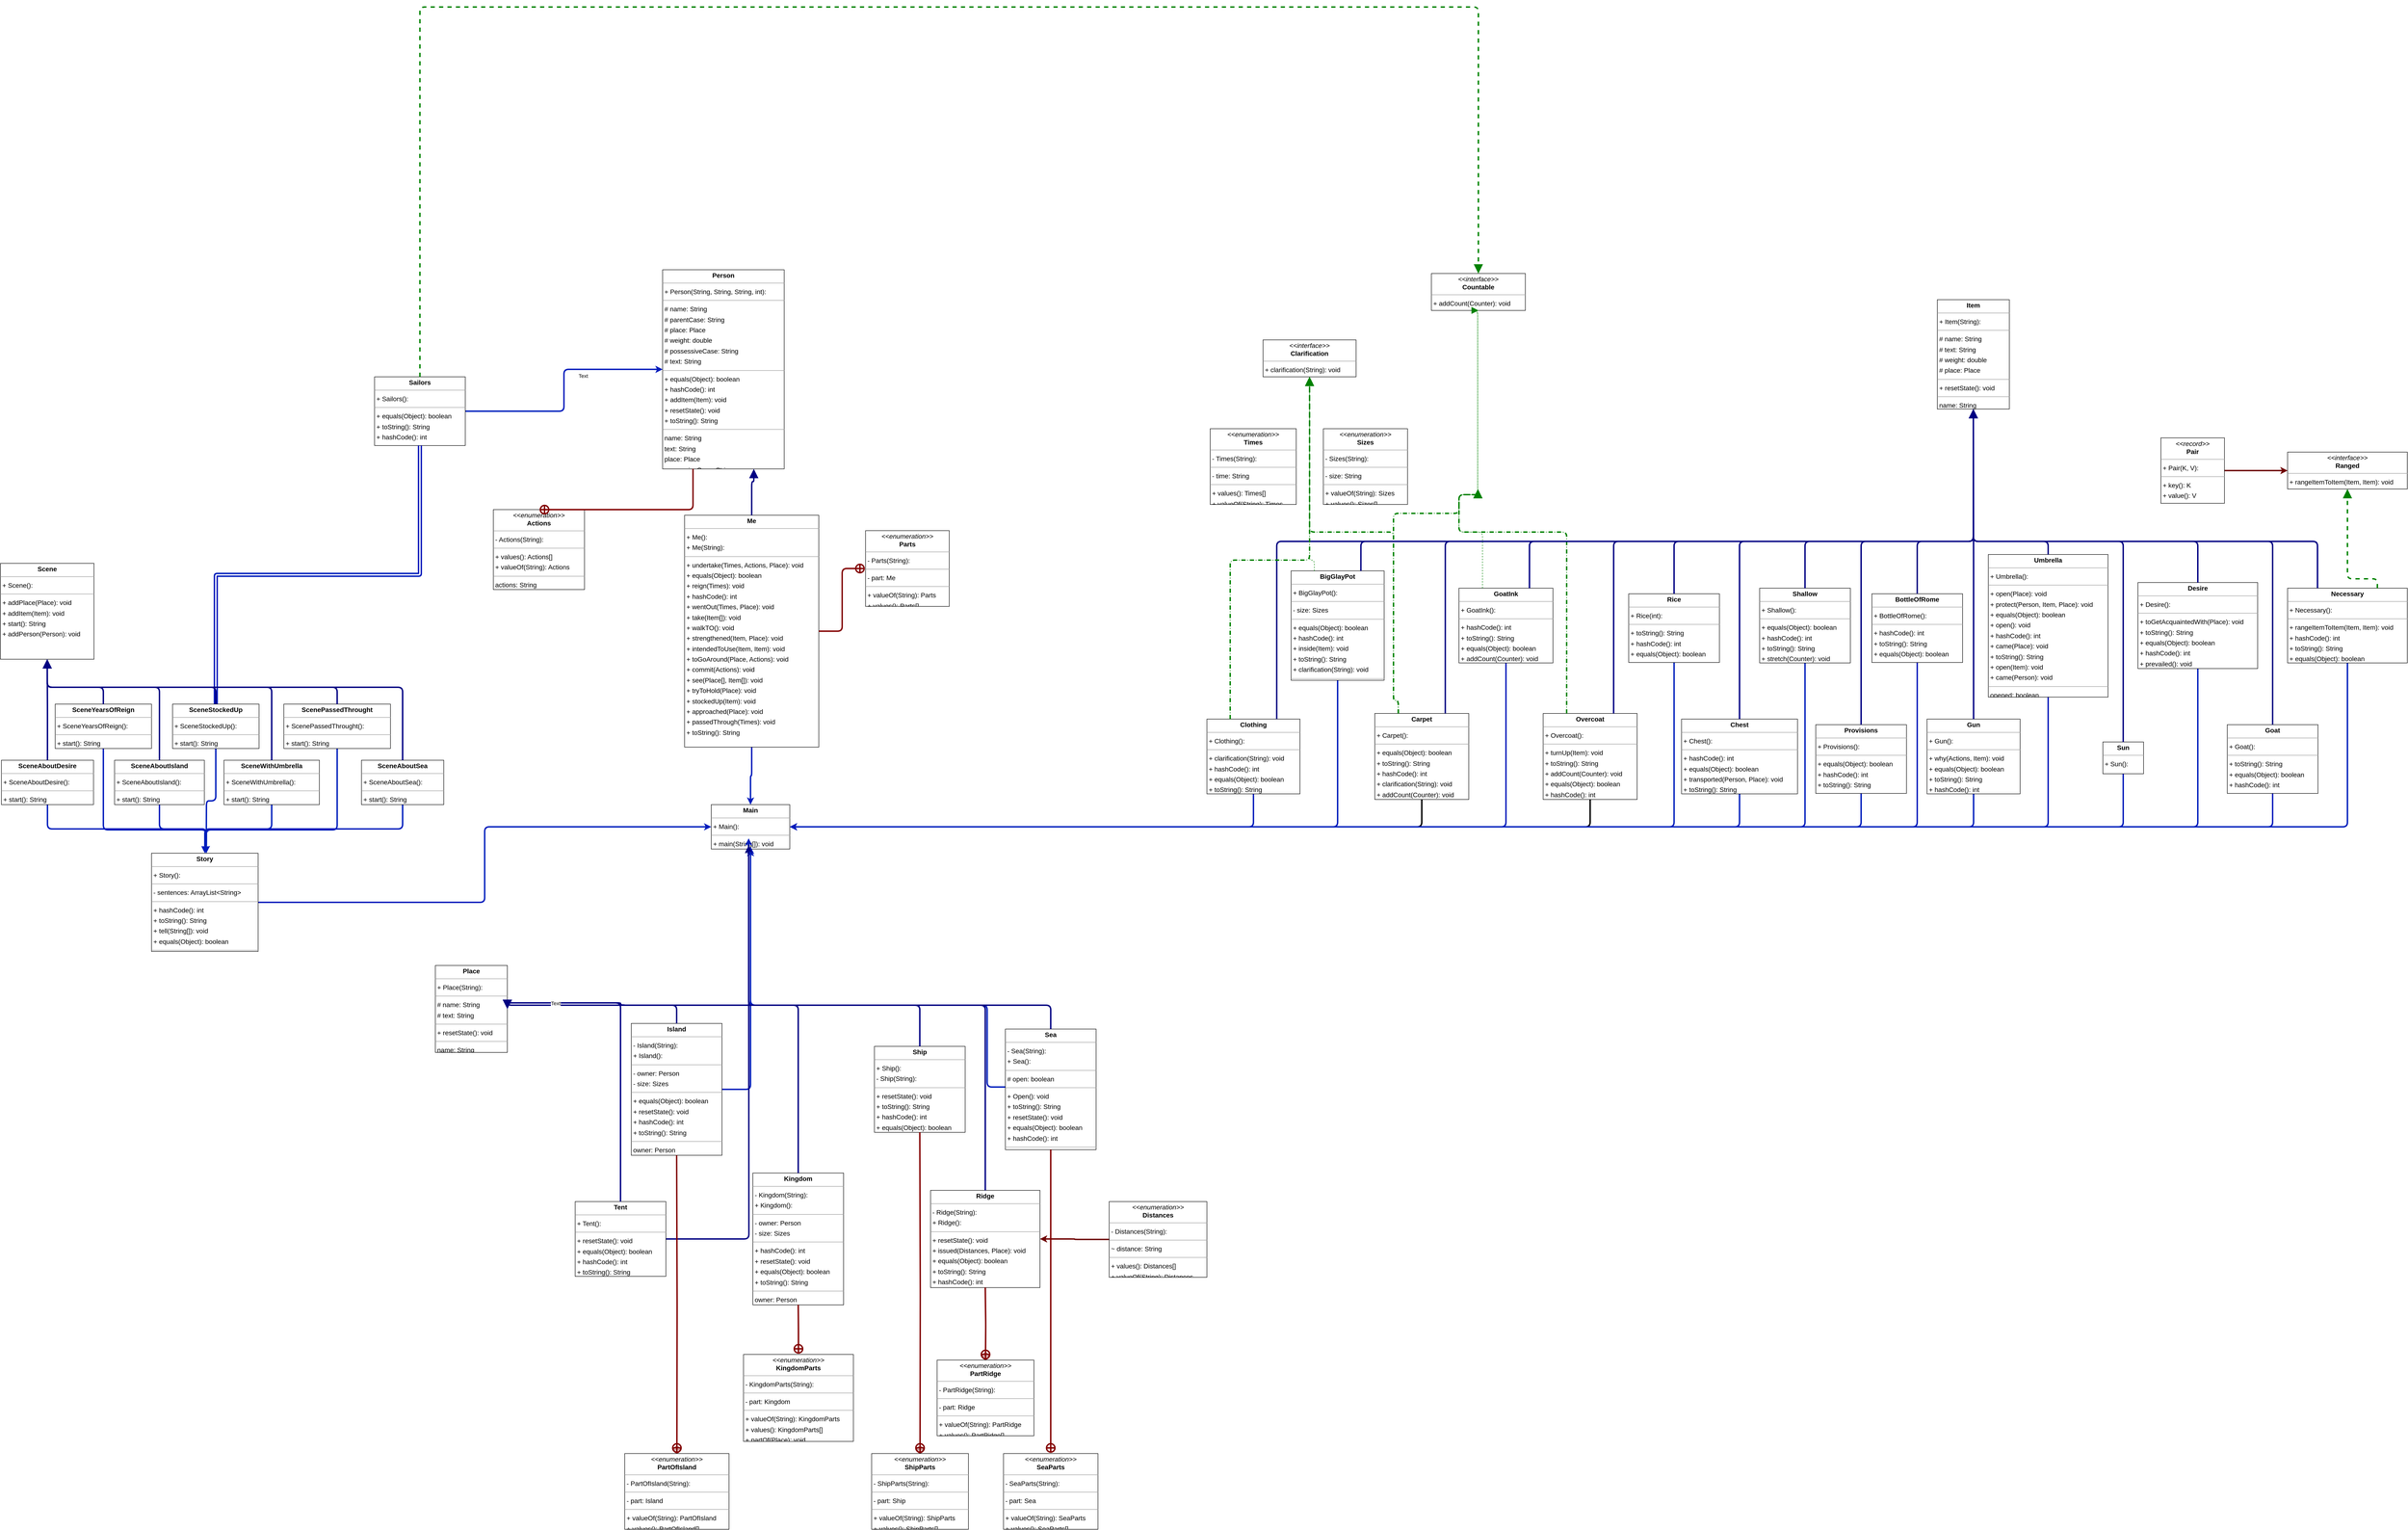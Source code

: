 <mxfile>
    <diagram id="-uXU2DdqChejo7VlscSh" name="Page-1">
        <mxGraphModel dx="3532" dy="1988" grid="1" gridSize="10" guides="1" tooltips="1" connect="1" arrows="1" fold="1" page="0" pageScale="1" pageWidth="850" pageHeight="1100" background="none" math="0" shadow="0">
            <root>
                <mxCell id="0"/>
                <mxCell id="1" parent="0"/>
                <mxCell id="node3" value="&lt;p style=&quot;margin:0px;margin-top:4px;text-align:center;&quot;&gt;&lt;i&gt;&amp;lt;&amp;lt;enumeration&amp;gt;&amp;gt;&lt;/i&gt;&lt;br/&gt;&lt;b&gt;Actions&lt;/b&gt;&lt;/p&gt;&lt;hr size=&quot;1&quot;/&gt;&lt;p style=&quot;margin:0 0 0 4px;line-height:1.6;&quot;&gt;- Actions(String): &lt;/p&gt;&lt;hr size=&quot;1&quot;/&gt;&lt;p style=&quot;margin:0 0 0 4px;line-height:1.6;&quot;&gt;+ values(): Actions[]&lt;br/&gt;+ valueOf(String): Actions&lt;/p&gt;&lt;hr size=&quot;1&quot;/&gt;&lt;p style=&quot;margin:0 0 0 4px;line-height:1.6;&quot;&gt; actions: String&lt;/p&gt;" style="verticalAlign=top;align=left;overflow=fill;fontSize=14;fontFamily=Helvetica;html=1;rounded=0;shadow=0;comic=0;labelBackgroundColor=none;strokeWidth=1;" parent="1" vertex="1">
                    <mxGeometry x="-316" y="265" width="195" height="171" as="geometry"/>
                </mxCell>
                <mxCell id="47" style="edgeStyle=orthogonalEdgeStyle;html=1;exitX=0.5;exitY=1;exitDx=0;exitDy=0;strokeWidth=3;entryX=1;entryY=0.5;entryDx=0;entryDy=0;fillColor=#0050ef;strokeColor=#001DBC;" parent="1" source="node10" target="node16" edge="1">
                    <mxGeometry relative="1" as="geometry">
                        <mxPoint x="600" y="940" as="targetPoint"/>
                    </mxGeometry>
                </mxCell>
                <mxCell id="node10" value="&lt;p style=&quot;margin:0px;margin-top:4px;text-align:center;&quot;&gt;&lt;b&gt;BigGlayPot&lt;/b&gt;&lt;/p&gt;&lt;hr size=&quot;1&quot;/&gt;&lt;p style=&quot;margin:0 0 0 4px;line-height:1.6;&quot;&gt;+ BigGlayPot(): &lt;/p&gt;&lt;hr size=&quot;1&quot;/&gt;&lt;p style=&quot;margin:0 0 0 4px;line-height:1.6;&quot;&gt;- size: Sizes&lt;/p&gt;&lt;hr size=&quot;1&quot;/&gt;&lt;p style=&quot;margin:0 0 0 4px;line-height:1.6;&quot;&gt;+ equals(Object): boolean&lt;br/&gt;+ hashCode(): int&lt;br/&gt;+ inside(Item): void&lt;br/&gt;+ toString(): String&lt;br/&gt;+ clarification(String): void&lt;/p&gt;&lt;hr size=&quot;1&quot;/&gt;&lt;p style=&quot;margin:0 0 0 4px;line-height:1.6;&quot;&gt; size: Sizes&lt;/p&gt;" style="verticalAlign=top;align=left;overflow=fill;fontSize=14;fontFamily=Helvetica;html=1;rounded=0;shadow=0;comic=0;labelBackgroundColor=none;strokeWidth=1;" parent="1" vertex="1">
                    <mxGeometry x="1390" y="396" width="199" height="234" as="geometry"/>
                </mxCell>
                <mxCell id="53" style="edgeStyle=orthogonalEdgeStyle;html=1;exitX=0.5;exitY=1;exitDx=0;exitDy=0;strokeWidth=3;entryX=1;entryY=0.5;entryDx=0;entryDy=0;fillColor=#0050ef;strokeColor=#001DBC;" parent="1" source="node5" target="node16" edge="1">
                    <mxGeometry relative="1" as="geometry">
                        <mxPoint x="1500" y="1140" as="targetPoint"/>
                    </mxGeometry>
                </mxCell>
                <mxCell id="node5" value="&lt;p style=&quot;margin:0px;margin-top:4px;text-align:center;&quot;&gt;&lt;b&gt;BottleOfRome&lt;/b&gt;&lt;/p&gt;&lt;hr size=&quot;1&quot;/&gt;&lt;p style=&quot;margin:0 0 0 4px;line-height:1.6;&quot;&gt;+ BottleOfRome(): &lt;/p&gt;&lt;hr size=&quot;1&quot;/&gt;&lt;p style=&quot;margin:0 0 0 4px;line-height:1.6;&quot;&gt;+ hashCode(): int&lt;br/&gt;+ toString(): String&lt;br/&gt;+ equals(Object): boolean&lt;/p&gt;" style="verticalAlign=top;align=left;overflow=fill;fontSize=14;fontFamily=Helvetica;html=1;rounded=0;shadow=0;comic=0;labelBackgroundColor=none;strokeWidth=1;" parent="1" vertex="1">
                    <mxGeometry x="2632" y="445" width="194" height="147" as="geometry"/>
                </mxCell>
                <mxCell id="45" style="edgeStyle=orthogonalEdgeStyle;html=1;exitX=0.5;exitY=1;exitDx=0;exitDy=0;entryX=1;entryY=0.5;entryDx=0;entryDy=0;strokeWidth=3;" parent="1" source="node27" target="node16" edge="1">
                    <mxGeometry relative="1" as="geometry"/>
                </mxCell>
                <mxCell id="node27" value="&lt;p style=&quot;margin:0px;margin-top:4px;text-align:center;&quot;&gt;&lt;b&gt;Carpet&lt;/b&gt;&lt;/p&gt;&lt;hr size=&quot;1&quot;/&gt;&lt;p style=&quot;margin:0 0 0 4px;line-height:1.6;&quot;&gt;+ Carpet(): &lt;/p&gt;&lt;hr size=&quot;1&quot;/&gt;&lt;p style=&quot;margin:0 0 0 4px;line-height:1.6;&quot;&gt;+ equals(Object): boolean&lt;br/&gt;+ toString(): String&lt;br/&gt;+ hashCode(): int&lt;br/&gt;+ clarification(String): void&lt;br/&gt;+ addCount(Counter): void&lt;/p&gt;" style="verticalAlign=top;align=left;overflow=fill;fontSize=14;fontFamily=Helvetica;html=1;rounded=0;shadow=0;comic=0;labelBackgroundColor=none;strokeWidth=1;" parent="1" vertex="1">
                    <mxGeometry x="1569" y="701" width="201" height="184" as="geometry"/>
                </mxCell>
                <mxCell id="50" style="edgeStyle=orthogonalEdgeStyle;html=1;exitX=0.5;exitY=1;exitDx=0;exitDy=0;strokeWidth=3;entryX=1;entryY=0.5;entryDx=0;entryDy=0;fillColor=#0050ef;strokeColor=#001DBC;" parent="1" source="node17" target="node16" edge="1">
                    <mxGeometry relative="1" as="geometry">
                        <mxPoint x="910" y="860" as="targetPoint"/>
                    </mxGeometry>
                </mxCell>
                <mxCell id="node17" value="&lt;p style=&quot;margin:0px;margin-top:4px;text-align:center;&quot;&gt;&lt;b&gt;Chest&lt;/b&gt;&lt;/p&gt;&lt;hr size=&quot;1&quot;/&gt;&lt;p style=&quot;margin:0 0 0 4px;line-height:1.6;&quot;&gt;+ Chest(): &lt;/p&gt;&lt;hr size=&quot;1&quot;/&gt;&lt;p style=&quot;margin:0 0 0 4px;line-height:1.6;&quot;&gt;+ hashCode(): int&lt;br/&gt;+ equals(Object): boolean&lt;br/&gt;+ transported(Person, Place): void&lt;br/&gt;+ toString(): String&lt;/p&gt;" style="verticalAlign=top;align=left;overflow=fill;fontSize=14;fontFamily=Helvetica;html=1;rounded=0;shadow=0;comic=0;labelBackgroundColor=none;strokeWidth=1;" parent="1" vertex="1">
                    <mxGeometry x="2225" y="713" width="248" height="160" as="geometry"/>
                </mxCell>
                <mxCell id="node2" value="&lt;p style=&quot;margin:0px;margin-top:4px;text-align:center;&quot;&gt;&lt;i&gt;&amp;lt;&amp;lt;interface&amp;gt;&amp;gt;&lt;/i&gt;&lt;br/&gt;&lt;b&gt;Clarification&lt;/b&gt;&lt;/p&gt;&lt;hr size=&quot;1&quot;/&gt;&lt;p style=&quot;margin:0 0 0 4px;line-height:1.6;&quot;&gt;+ clarification(String): void&lt;/p&gt;" style="verticalAlign=top;align=left;overflow=fill;fontSize=14;fontFamily=Helvetica;html=1;rounded=0;shadow=0;comic=0;labelBackgroundColor=none;strokeWidth=1;" parent="1" vertex="1">
                    <mxGeometry x="1330" y="-98" width="199" height="79" as="geometry"/>
                </mxCell>
                <mxCell id="43" style="edgeStyle=orthogonalEdgeStyle;html=1;exitX=0.5;exitY=1;exitDx=0;exitDy=0;entryX=1;entryY=0.5;entryDx=0;entryDy=0;strokeWidth=3;fillColor=#0050ef;strokeColor=#001DBC;" parent="1" source="node18" target="node16" edge="1">
                    <mxGeometry relative="1" as="geometry"/>
                </mxCell>
                <mxCell id="node18" value="&lt;p style=&quot;margin:0px;margin-top:4px;text-align:center;&quot;&gt;&lt;b&gt;Clothing&lt;/b&gt;&lt;/p&gt;&lt;hr size=&quot;1&quot;/&gt;&lt;p style=&quot;margin:0 0 0 4px;line-height:1.6;&quot;&gt;+ Clothing(): &lt;/p&gt;&lt;hr size=&quot;1&quot;/&gt;&lt;p style=&quot;margin:0 0 0 4px;line-height:1.6;&quot;&gt;+ clarification(String): void&lt;br/&gt;+ hashCode(): int&lt;br/&gt;+ equals(Object): boolean&lt;br/&gt;+ toString(): String&lt;/p&gt;" style="verticalAlign=top;align=left;overflow=fill;fontSize=14;fontFamily=Helvetica;html=1;rounded=0;shadow=0;comic=0;labelBackgroundColor=none;strokeWidth=1;" parent="1" vertex="1">
                    <mxGeometry x="1210" y="713" width="199" height="160" as="geometry"/>
                </mxCell>
                <mxCell id="node41" value="&lt;p style=&quot;margin:0px;margin-top:4px;text-align:center;&quot;&gt;&lt;i&gt;&amp;lt;&amp;lt;interface&amp;gt;&amp;gt;&lt;/i&gt;&lt;br/&gt;&lt;b&gt;Countable&lt;/b&gt;&lt;/p&gt;&lt;hr size=&quot;1&quot;/&gt;&lt;p style=&quot;margin:0 0 0 4px;line-height:1.6;&quot;&gt;+ addCount(Counter): void&lt;/p&gt;" style="verticalAlign=top;align=left;overflow=fill;fontSize=14;fontFamily=Helvetica;html=1;rounded=0;shadow=0;comic=0;labelBackgroundColor=none;strokeWidth=1;" parent="1" vertex="1">
                    <mxGeometry x="1690" y="-240" width="201" height="79" as="geometry"/>
                </mxCell>
                <mxCell id="57" style="edgeStyle=orthogonalEdgeStyle;html=1;exitX=0.5;exitY=1;exitDx=0;exitDy=0;strokeWidth=3;entryX=1;entryY=0.5;entryDx=0;entryDy=0;fillColor=#0050ef;strokeColor=#001DBC;" parent="1" source="node45" target="node16" edge="1">
                    <mxGeometry relative="1" as="geometry">
                        <mxPoint x="610" y="860" as="targetPoint"/>
                    </mxGeometry>
                </mxCell>
                <mxCell id="node45" value="&lt;p style=&quot;margin:0px;margin-top:4px;text-align:center;&quot;&gt;&lt;b&gt;Desire&lt;/b&gt;&lt;/p&gt;&lt;hr size=&quot;1&quot;/&gt;&lt;p style=&quot;margin:0 0 0 4px;line-height:1.6;&quot;&gt;+ Desire(): &lt;/p&gt;&lt;hr size=&quot;1&quot;/&gt;&lt;p style=&quot;margin:0 0 0 4px;line-height:1.6;&quot;&gt;+ toGetAcquaintedWith(Place): void&lt;br/&gt;+ toString(): String&lt;br/&gt;+ equals(Object): boolean&lt;br/&gt;+ hashCode(): int&lt;br/&gt;+ prevailed(): void&lt;/p&gt;" style="verticalAlign=top;align=left;overflow=fill;fontSize=14;fontFamily=Helvetica;html=1;rounded=0;shadow=0;comic=0;labelBackgroundColor=none;strokeWidth=1;" parent="1" vertex="1">
                    <mxGeometry x="3201" y="421" width="256" height="184" as="geometry"/>
                </mxCell>
                <mxCell id="63" style="edgeStyle=orthogonalEdgeStyle;html=1;exitX=0;exitY=0.5;exitDx=0;exitDy=0;entryX=1;entryY=0.5;entryDx=0;entryDy=0;strokeWidth=3;fillColor=#a20025;strokeColor=#6F0000;" parent="1" source="node40" target="node34" edge="1">
                    <mxGeometry relative="1" as="geometry"/>
                </mxCell>
                <mxCell id="node40" value="&lt;p style=&quot;margin:0px;margin-top:4px;text-align:center;&quot;&gt;&lt;i&gt;&amp;lt;&amp;lt;enumeration&amp;gt;&amp;gt;&lt;/i&gt;&lt;br/&gt;&lt;b&gt;Distances&lt;/b&gt;&lt;/p&gt;&lt;hr size=&quot;1&quot;/&gt;&lt;p style=&quot;margin:0 0 0 4px;line-height:1.6;&quot;&gt;- Distances(String): &lt;/p&gt;&lt;hr size=&quot;1&quot;/&gt;&lt;p style=&quot;margin:0 0 0 4px;line-height:1.6;&quot;&gt;~ distance: String&lt;/p&gt;&lt;hr size=&quot;1&quot;/&gt;&lt;p style=&quot;margin:0 0 0 4px;line-height:1.6;&quot;&gt;+ values(): Distances[]&lt;br/&gt;+ valueOf(String): Distances&lt;/p&gt;&lt;hr size=&quot;1&quot;/&gt;&lt;p style=&quot;margin:0 0 0 4px;line-height:1.6;&quot;&gt; distance: String&lt;/p&gt;" style="verticalAlign=top;align=left;overflow=fill;fontSize=14;fontFamily=Helvetica;html=1;rounded=0;shadow=0;comic=0;labelBackgroundColor=none;strokeWidth=1;" parent="1" vertex="1">
                    <mxGeometry x="1001" y="1745" width="209" height="162" as="geometry"/>
                </mxCell>
                <mxCell id="58" style="edgeStyle=orthogonalEdgeStyle;html=1;exitX=0.5;exitY=1;exitDx=0;exitDy=0;strokeWidth=3;entryX=1;entryY=0.5;entryDx=0;entryDy=0;fillColor=#0050ef;strokeColor=#001DBC;" parent="1" source="node46" target="node16" edge="1">
                    <mxGeometry relative="1" as="geometry">
                        <mxPoint x="1780" y="1072.667" as="targetPoint"/>
                    </mxGeometry>
                </mxCell>
                <mxCell id="node46" value="&lt;p style=&quot;margin:0px;margin-top:4px;text-align:center;&quot;&gt;&lt;b&gt;Goat&lt;/b&gt;&lt;/p&gt;&lt;hr size=&quot;1&quot;/&gt;&lt;p style=&quot;margin:0 0 0 4px;line-height:1.6;&quot;&gt;+ Goat(): &lt;/p&gt;&lt;hr size=&quot;1&quot;/&gt;&lt;p style=&quot;margin:0 0 0 4px;line-height:1.6;&quot;&gt;+ toString(): String&lt;br/&gt;+ equals(Object): boolean&lt;br/&gt;+ hashCode(): int&lt;/p&gt;" style="verticalAlign=top;align=left;overflow=fill;fontSize=14;fontFamily=Helvetica;html=1;rounded=0;shadow=0;comic=0;labelBackgroundColor=none;strokeWidth=1;" parent="1" vertex="1">
                    <mxGeometry x="3392" y="725" width="194" height="147" as="geometry"/>
                </mxCell>
                <mxCell id="46" style="edgeStyle=orthogonalEdgeStyle;html=1;exitX=0.5;exitY=1;exitDx=0;exitDy=0;entryX=1;entryY=0.5;entryDx=0;entryDy=0;strokeWidth=3;fillColor=#0050ef;strokeColor=#001DBC;" parent="1" source="node6" target="node16" edge="1">
                    <mxGeometry relative="1" as="geometry"/>
                </mxCell>
                <mxCell id="node6" value="&lt;p style=&quot;margin:0px;margin-top:4px;text-align:center;&quot;&gt;&lt;b&gt;GoatInk&lt;/b&gt;&lt;/p&gt;&lt;hr size=&quot;1&quot;/&gt;&lt;p style=&quot;margin:0 0 0 4px;line-height:1.6;&quot;&gt;+ GoatInk(): &lt;/p&gt;&lt;hr size=&quot;1&quot;/&gt;&lt;p style=&quot;margin:0 0 0 4px;line-height:1.6;&quot;&gt;+ hashCode(): int&lt;br/&gt;+ toString(): String&lt;br/&gt;+ equals(Object): boolean&lt;br/&gt;+ addCount(Counter): void&lt;/p&gt;" style="verticalAlign=top;align=left;overflow=fill;fontSize=14;fontFamily=Helvetica;html=1;rounded=0;shadow=0;comic=0;labelBackgroundColor=none;strokeWidth=1;" parent="1" vertex="1">
                    <mxGeometry x="1749" y="433" width="201" height="160" as="geometry"/>
                </mxCell>
                <mxCell id="54" style="edgeStyle=orthogonalEdgeStyle;html=1;exitX=0.5;exitY=1;exitDx=0;exitDy=0;strokeWidth=3;entryX=1;entryY=0.5;entryDx=0;entryDy=0;fillColor=#0050ef;strokeColor=#001DBC;" parent="1" source="node29" target="node16" edge="1">
                    <mxGeometry relative="1" as="geometry">
                        <mxPoint x="1610" y="1150" as="targetPoint"/>
                    </mxGeometry>
                </mxCell>
                <mxCell id="node29" value="&lt;p style=&quot;margin:0px;margin-top:4px;text-align:center;&quot;&gt;&lt;b&gt;Gun&lt;/b&gt;&lt;/p&gt;&lt;hr size=&quot;1&quot;/&gt;&lt;p style=&quot;margin:0 0 0 4px;line-height:1.6;&quot;&gt;+ Gun(): &lt;/p&gt;&lt;hr size=&quot;1&quot;/&gt;&lt;p style=&quot;margin:0 0 0 4px;line-height:1.6;&quot;&gt;+ why(Actions, Item): void&lt;br/&gt;+ equals(Object): boolean&lt;br/&gt;+ toString(): String&lt;br/&gt;+ hashCode(): int&lt;/p&gt;" style="verticalAlign=top;align=left;overflow=fill;fontSize=14;fontFamily=Helvetica;html=1;rounded=0;shadow=0;comic=0;labelBackgroundColor=none;strokeWidth=1;" parent="1" vertex="1">
                    <mxGeometry x="2750" y="713" width="199" height="160" as="geometry"/>
                </mxCell>
                <mxCell id="29" style="edgeStyle=orthogonalEdgeStyle;html=1;exitX=1;exitY=0.5;exitDx=0;exitDy=0;entryX=0.5;entryY=1;entryDx=0;entryDy=0;strokeWidth=3;fillColor=#0050ef;strokeColor=#001DBC;" parent="1" source="node44" target="node16" edge="1">
                    <mxGeometry relative="1" as="geometry"/>
                </mxCell>
                <mxCell id="node44" value="&lt;p style=&quot;margin:0px;margin-top:4px;text-align:center;&quot;&gt;&lt;b&gt;Island&lt;/b&gt;&lt;/p&gt;&lt;hr size=&quot;1&quot;/&gt;&lt;p style=&quot;margin:0 0 0 4px;line-height:1.6;&quot;&gt;- Island(String): &lt;br/&gt;+ Island(): &lt;/p&gt;&lt;hr size=&quot;1&quot;/&gt;&lt;p style=&quot;margin:0 0 0 4px;line-height:1.6;&quot;&gt;- owner: Person&lt;br/&gt;- size: Sizes&lt;/p&gt;&lt;hr size=&quot;1&quot;/&gt;&lt;p style=&quot;margin:0 0 0 4px;line-height:1.6;&quot;&gt;+ equals(Object): boolean&lt;br/&gt;+ resetState(): void&lt;br/&gt;+ hashCode(): int&lt;br/&gt;+ toString(): String&lt;/p&gt;&lt;hr size=&quot;1&quot;/&gt;&lt;p style=&quot;margin:0 0 0 4px;line-height:1.6;&quot;&gt; owner: Person&lt;br/&gt; size: Sizes&lt;/p&gt;" style="verticalAlign=top;align=left;overflow=fill;fontSize=14;fontFamily=Helvetica;html=1;rounded=0;shadow=0;comic=0;labelBackgroundColor=none;strokeWidth=1;" parent="1" vertex="1">
                    <mxGeometry x="-21" y="1364" width="194" height="282" as="geometry"/>
                </mxCell>
                <mxCell id="node22" value="&lt;p style=&quot;margin:0px;margin-top:4px;text-align:center;&quot;&gt;&lt;b&gt;Item&lt;/b&gt;&lt;/p&gt;&lt;hr size=&quot;1&quot;&gt;&lt;p style=&quot;margin:0 0 0 4px;line-height:1.6;&quot;&gt;+ Item(String): &lt;/p&gt;&lt;hr size=&quot;1&quot;&gt;&lt;p style=&quot;margin:0 0 0 4px;line-height:1.6;&quot;&gt;# name: String&lt;br&gt;# text: String&lt;/p&gt;&lt;p style=&quot;margin:0 0 0 4px;line-height:1.6;&quot;&gt;# weight: double&lt;br&gt;# place: Place&lt;/p&gt;&lt;hr size=&quot;1&quot;&gt;&lt;p style=&quot;margin:0 0 0 4px;line-height:1.6;&quot;&gt;+ resetState(): void&lt;/p&gt;&lt;hr size=&quot;1&quot;&gt;&lt;p style=&quot;margin:0 0 0 4px;line-height:1.6;&quot;&gt; name: String&lt;br&gt; text: String&lt;br&gt; place: Place&lt;/p&gt;" style="verticalAlign=top;align=left;overflow=fill;fontSize=14;fontFamily=Helvetica;html=1;rounded=0;shadow=0;comic=0;labelBackgroundColor=none;strokeWidth=1;" parent="1" vertex="1">
                    <mxGeometry x="2772" y="-184" width="154" height="234" as="geometry"/>
                </mxCell>
                <mxCell id="33" style="edgeStyle=orthogonalEdgeStyle;html=1;exitX=0.5;exitY=0;exitDx=0;exitDy=0;strokeWidth=3;fillColor=#0050ef;strokeColor=#000066;" parent="1" edge="1">
                    <mxGeometry relative="1" as="geometry">
                        <mxPoint x="230" y="985" as="targetPoint"/>
                        <mxPoint x="336" y="1679" as="sourcePoint"/>
                        <Array as="points">
                            <mxPoint x="336" y="1325"/>
                            <mxPoint x="230" y="1325"/>
                        </Array>
                    </mxGeometry>
                </mxCell>
                <mxCell id="node32" value="&lt;p style=&quot;margin:0px;margin-top:4px;text-align:center;&quot;&gt;&lt;b&gt;Kingdom&lt;/b&gt;&lt;/p&gt;&lt;hr size=&quot;1&quot;/&gt;&lt;p style=&quot;margin:0 0 0 4px;line-height:1.6;&quot;&gt;- Kingdom(String): &lt;br/&gt;+ Kingdom(): &lt;/p&gt;&lt;hr size=&quot;1&quot;/&gt;&lt;p style=&quot;margin:0 0 0 4px;line-height:1.6;&quot;&gt;- owner: Person&lt;br/&gt;- size: Sizes&lt;/p&gt;&lt;hr size=&quot;1&quot;/&gt;&lt;p style=&quot;margin:0 0 0 4px;line-height:1.6;&quot;&gt;+ hashCode(): int&lt;br/&gt;+ resetState(): void&lt;br/&gt;+ equals(Object): boolean&lt;br/&gt;+ toString(): String&lt;/p&gt;&lt;hr size=&quot;1&quot;/&gt;&lt;p style=&quot;margin:0 0 0 4px;line-height:1.6;&quot;&gt; owner: Person&lt;br/&gt; size: Sizes&lt;/p&gt;" style="verticalAlign=top;align=left;overflow=fill;fontSize=14;fontFamily=Helvetica;html=1;rounded=0;shadow=0;comic=0;labelBackgroundColor=none;strokeWidth=1;" parent="1" vertex="1">
                    <mxGeometry x="239" y="1684" width="194" height="282" as="geometry"/>
                </mxCell>
                <mxCell id="node24" value="&lt;p style=&quot;margin:0px;margin-top:4px;text-align:center;&quot;&gt;&lt;i&gt;&amp;lt;&amp;lt;enumeration&amp;gt;&amp;gt;&lt;/i&gt;&lt;br/&gt;&lt;b&gt;KingdomParts&lt;/b&gt;&lt;/p&gt;&lt;hr size=&quot;1&quot;/&gt;&lt;p style=&quot;margin:0 0 0 4px;line-height:1.6;&quot;&gt;- KingdomParts(String): &lt;/p&gt;&lt;hr size=&quot;1&quot;/&gt;&lt;p style=&quot;margin:0 0 0 4px;line-height:1.6;&quot;&gt;- part: Kingdom&lt;/p&gt;&lt;hr size=&quot;1&quot;/&gt;&lt;p style=&quot;margin:0 0 0 4px;line-height:1.6;&quot;&gt;+ valueOf(String): KingdomParts&lt;br/&gt;+ values(): KingdomParts[]&lt;br/&gt;+ partOf(Place): void&lt;/p&gt;&lt;hr size=&quot;1&quot;/&gt;&lt;p style=&quot;margin:0 0 0 4px;line-height:1.6;&quot;&gt; part: Kingdom&lt;/p&gt;" style="verticalAlign=top;align=left;overflow=fill;fontSize=14;fontFamily=Helvetica;html=1;rounded=0;shadow=0;comic=0;labelBackgroundColor=none;strokeWidth=1;" parent="1" vertex="1">
                    <mxGeometry x="219" y="2072" width="235" height="186" as="geometry"/>
                </mxCell>
                <mxCell id="node16" value="&lt;p style=&quot;margin:0px;margin-top:4px;text-align:center;&quot;&gt;&lt;b&gt;Main&lt;/b&gt;&lt;/p&gt;&lt;hr size=&quot;1&quot;/&gt;&lt;p style=&quot;margin:0 0 0 4px;line-height:1.6;&quot;&gt;+ Main(): &lt;/p&gt;&lt;hr size=&quot;1&quot;/&gt;&lt;p style=&quot;margin:0 0 0 4px;line-height:1.6;&quot;&gt;+ main(String[]): void&lt;/p&gt;" style="verticalAlign=top;align=left;overflow=fill;fontSize=14;fontFamily=Helvetica;html=1;rounded=0;shadow=0;comic=0;labelBackgroundColor=none;strokeWidth=1;" parent="1" vertex="1">
                    <mxGeometry x="150" y="896" width="168" height="95" as="geometry"/>
                </mxCell>
                <mxCell id="36" style="edgeStyle=orthogonalEdgeStyle;html=1;exitX=0.5;exitY=1;exitDx=0;exitDy=0;entryX=0.5;entryY=0;entryDx=0;entryDy=0;strokeWidth=3;fillColor=#0050ef;strokeColor=#001DBC;" parent="1" source="node7" target="node16" edge="1">
                    <mxGeometry relative="1" as="geometry"/>
                </mxCell>
                <mxCell id="node7" value="&lt;p style=&quot;margin:0px;margin-top:4px;text-align:center;&quot;&gt;&lt;b&gt;Me&lt;/b&gt;&lt;/p&gt;&lt;hr size=&quot;1&quot;/&gt;&lt;p style=&quot;margin:0 0 0 4px;line-height:1.6;&quot;&gt;+ Me(): &lt;br/&gt;+ Me(String): &lt;/p&gt;&lt;hr size=&quot;1&quot;/&gt;&lt;p style=&quot;margin:0 0 0 4px;line-height:1.6;&quot;&gt;+ undertake(Times, Actions, Place): void&lt;br/&gt;+ equals(Object): boolean&lt;br/&gt;+ reign(Times): void&lt;br/&gt;+ hashCode(): int&lt;br/&gt;+ wentOut(Times, Place): void&lt;br/&gt;+ take(Item[]): void&lt;br/&gt;+ walkTO(): void&lt;br/&gt;+ strengthened(Item, Place): void&lt;br/&gt;+ intendedToUse(Item, Item): void&lt;br/&gt;+ toGoAround(Place, Actions): void&lt;br/&gt;+ commit(Actions): void&lt;br/&gt;+ see(Place[], Item[]): void&lt;br/&gt;+ tryToHold(Place): void&lt;br/&gt;+ stockedUp(Item): void&lt;br/&gt;+ approached(Place): void&lt;br/&gt;+ passedThrough(Times): void&lt;br/&gt;+ toString(): String&lt;/p&gt;" style="verticalAlign=top;align=left;overflow=fill;fontSize=14;fontFamily=Helvetica;html=1;rounded=0;shadow=0;comic=0;labelBackgroundColor=none;strokeWidth=1;" parent="1" vertex="1">
                    <mxGeometry x="93" y="277" width="287" height="496" as="geometry"/>
                </mxCell>
                <mxCell id="59" style="edgeStyle=orthogonalEdgeStyle;html=1;exitX=0.5;exitY=1;exitDx=0;exitDy=0;strokeWidth=3;entryX=1;entryY=0.5;entryDx=0;entryDy=0;fillColor=#0050ef;strokeColor=#001DBC;" parent="1" source="node37" target="node16" edge="1">
                    <mxGeometry relative="1" as="geometry">
                        <mxPoint x="1970" y="1090" as="targetPoint"/>
                    </mxGeometry>
                </mxCell>
                <mxCell id="node37" value="&lt;p style=&quot;margin:0px;margin-top:4px;text-align:center;&quot;&gt;&lt;b&gt;Necessary&lt;/b&gt;&lt;/p&gt;&lt;hr size=&quot;1&quot;/&gt;&lt;p style=&quot;margin:0 0 0 4px;line-height:1.6;&quot;&gt;+ Necessary(): &lt;/p&gt;&lt;hr size=&quot;1&quot;/&gt;&lt;p style=&quot;margin:0 0 0 4px;line-height:1.6;&quot;&gt;+ rangeItemToItem(Item, Item): void&lt;br/&gt;+ hashCode(): int&lt;br/&gt;+ toString(): String&lt;br/&gt;+ equals(Object): boolean&lt;/p&gt;" style="verticalAlign=top;align=left;overflow=fill;fontSize=14;fontFamily=Helvetica;html=1;rounded=0;shadow=0;comic=0;labelBackgroundColor=none;strokeWidth=1;" parent="1" vertex="1">
                    <mxGeometry x="3521" y="433" width="256" height="160" as="geometry"/>
                </mxCell>
                <mxCell id="48" style="edgeStyle=orthogonalEdgeStyle;html=1;exitX=0.5;exitY=1;exitDx=0;exitDy=0;strokeWidth=3;entryX=1;entryY=0.5;entryDx=0;entryDy=0;" parent="1" source="node23" target="node16" edge="1">
                    <mxGeometry relative="1" as="geometry">
                        <mxPoint x="510" y="900" as="targetPoint"/>
                    </mxGeometry>
                </mxCell>
                <mxCell id="node23" value="&lt;p style=&quot;margin:0px;margin-top:4px;text-align:center;&quot;&gt;&lt;b&gt;Overcoat&lt;/b&gt;&lt;/p&gt;&lt;hr size=&quot;1&quot;/&gt;&lt;p style=&quot;margin:0 0 0 4px;line-height:1.6;&quot;&gt;+ Overcoat(): &lt;/p&gt;&lt;hr size=&quot;1&quot;/&gt;&lt;p style=&quot;margin:0 0 0 4px;line-height:1.6;&quot;&gt;+ turnUp(Item): void&lt;br/&gt;+ toString(): String&lt;br/&gt;+ addCount(Counter): void&lt;br/&gt;+ equals(Object): boolean&lt;br/&gt;+ hashCode(): int&lt;/p&gt;" style="verticalAlign=top;align=left;overflow=fill;fontSize=14;fontFamily=Helvetica;html=1;rounded=0;shadow=0;comic=0;labelBackgroundColor=none;strokeWidth=1;" parent="1" vertex="1">
                    <mxGeometry x="1929" y="701" width="201" height="184" as="geometry"/>
                </mxCell>
                <mxCell id="35" style="edgeStyle=orthogonalEdgeStyle;html=1;exitX=1;exitY=0.5;exitDx=0;exitDy=0;entryX=0;entryY=0.5;entryDx=0;entryDy=0;strokeWidth=3;fillColor=#a20025;strokeColor=#6F0000;" parent="1" source="node8" target="node26" edge="1">
                    <mxGeometry relative="1" as="geometry"/>
                </mxCell>
                <mxCell id="node8" value="&lt;p style=&quot;margin:0px;margin-top:4px;text-align:center;&quot;&gt;&lt;i&gt;&amp;lt;&amp;lt;record&amp;gt;&amp;gt;&lt;/i&gt;&lt;br/&gt;&lt;b&gt;Pair&lt;K, V&gt;&lt;/b&gt;&lt;/p&gt;&lt;hr size=&quot;1&quot;/&gt;&lt;p style=&quot;margin:0 0 0 4px;line-height:1.6;&quot;&gt;+ Pair(K, V): &lt;/p&gt;&lt;hr size=&quot;1&quot;/&gt;&lt;p style=&quot;margin:0 0 0 4px;line-height:1.6;&quot;&gt;+ key(): K&lt;br/&gt;+ value(): V&lt;/p&gt;" style="verticalAlign=top;align=left;overflow=fill;fontSize=14;fontFamily=Helvetica;html=1;rounded=0;shadow=0;comic=0;labelBackgroundColor=none;strokeWidth=1;" parent="1" vertex="1">
                    <mxGeometry x="3250" y="111.5" width="136" height="140" as="geometry"/>
                </mxCell>
                <mxCell id="node36" value="&lt;p style=&quot;margin:0px;margin-top:4px;text-align:center;&quot;&gt;&lt;i&gt;&amp;lt;&amp;lt;enumeration&amp;gt;&amp;gt;&lt;/i&gt;&lt;br/&gt;&lt;b&gt;PartOfIsland&lt;/b&gt;&lt;/p&gt;&lt;hr size=&quot;1&quot;/&gt;&lt;p style=&quot;margin:0 0 0 4px;line-height:1.6;&quot;&gt;- PartOfIsland(String): &lt;/p&gt;&lt;hr size=&quot;1&quot;/&gt;&lt;p style=&quot;margin:0 0 0 4px;line-height:1.6;&quot;&gt;- part: Island&lt;/p&gt;&lt;hr size=&quot;1&quot;/&gt;&lt;p style=&quot;margin:0 0 0 4px;line-height:1.6;&quot;&gt;+ valueOf(String): PartOfIsland&lt;br/&gt;+ values(): PartOfIsland[]&lt;/p&gt;&lt;hr size=&quot;1&quot;/&gt;&lt;p style=&quot;margin:0 0 0 4px;line-height:1.6;&quot;&gt; part: Island&lt;/p&gt;" style="verticalAlign=top;align=left;overflow=fill;fontSize=14;fontFamily=Helvetica;html=1;rounded=0;shadow=0;comic=0;labelBackgroundColor=none;strokeWidth=1;" parent="1" vertex="1">
                    <mxGeometry x="-35" y="2284" width="223" height="162" as="geometry"/>
                </mxCell>
                <mxCell id="node15" value="&lt;p style=&quot;margin:0px;margin-top:4px;text-align:center;&quot;&gt;&lt;i&gt;&amp;lt;&amp;lt;enumeration&amp;gt;&amp;gt;&lt;/i&gt;&lt;br/&gt;&lt;b&gt;PartRidge&lt;/b&gt;&lt;/p&gt;&lt;hr size=&quot;1&quot;/&gt;&lt;p style=&quot;margin:0 0 0 4px;line-height:1.6;&quot;&gt;- PartRidge(String): &lt;/p&gt;&lt;hr size=&quot;1&quot;/&gt;&lt;p style=&quot;margin:0 0 0 4px;line-height:1.6;&quot;&gt;- part: Ridge&lt;/p&gt;&lt;hr size=&quot;1&quot;/&gt;&lt;p style=&quot;margin:0 0 0 4px;line-height:1.6;&quot;&gt;+ valueOf(String): PartRidge&lt;br/&gt;+ values(): PartRidge[]&lt;/p&gt;&lt;hr size=&quot;1&quot;/&gt;&lt;p style=&quot;margin:0 0 0 4px;line-height:1.6;&quot;&gt; part: Ridge&lt;/p&gt;" style="verticalAlign=top;align=left;overflow=fill;fontSize=14;fontFamily=Helvetica;html=1;rounded=0;shadow=0;comic=0;labelBackgroundColor=none;strokeWidth=1;" parent="1" vertex="1">
                    <mxGeometry x="633" y="2084" width="207" height="162" as="geometry"/>
                </mxCell>
                <mxCell id="node33" value="&lt;p style=&quot;margin:0px;margin-top:4px;text-align:center;&quot;&gt;&lt;i&gt;&amp;lt;&amp;lt;enumeration&amp;gt;&amp;gt;&lt;/i&gt;&lt;br/&gt;&lt;b&gt;Parts&lt;/b&gt;&lt;/p&gt;&lt;hr size=&quot;1&quot;/&gt;&lt;p style=&quot;margin:0 0 0 4px;line-height:1.6;&quot;&gt;- Parts(String): &lt;/p&gt;&lt;hr size=&quot;1&quot;/&gt;&lt;p style=&quot;margin:0 0 0 4px;line-height:1.6;&quot;&gt;- part: Me&lt;/p&gt;&lt;hr size=&quot;1&quot;/&gt;&lt;p style=&quot;margin:0 0 0 4px;line-height:1.6;&quot;&gt;+ valueOf(String): Parts&lt;br/&gt;+ values(): Parts[]&lt;/p&gt;&lt;hr size=&quot;1&quot;/&gt;&lt;p style=&quot;margin:0 0 0 4px;line-height:1.6;&quot;&gt; part: Me&lt;/p&gt;" style="verticalAlign=top;align=left;overflow=fill;fontSize=14;fontFamily=Helvetica;html=1;rounded=0;shadow=0;comic=0;labelBackgroundColor=none;strokeWidth=1;" parent="1" vertex="1">
                    <mxGeometry x="480" y="310" width="179" height="162" as="geometry"/>
                </mxCell>
                <mxCell id="node11" value="&lt;p style=&quot;margin:0px;margin-top:4px;text-align:center;&quot;&gt;&lt;b&gt;Person&lt;/b&gt;&lt;/p&gt;&lt;hr size=&quot;1&quot;&gt;&lt;p style=&quot;margin:0 0 0 4px;line-height:1.6;&quot;&gt;+ Person(String, String, String, int): &lt;/p&gt;&lt;hr size=&quot;1&quot;&gt;&lt;p style=&quot;margin:0 0 0 4px;line-height:1.6;&quot;&gt;# name: String&lt;br&gt;# parentCase: String&lt;br&gt;# place: Place&lt;/p&gt;&lt;p style=&quot;margin:0 0 0 4px;line-height:1.6;&quot;&gt;# weight: double&lt;br&gt;# possessiveCase: String&lt;br&gt;# text: String&lt;/p&gt;&lt;hr size=&quot;1&quot;&gt;&lt;p style=&quot;margin:0 0 0 4px;line-height:1.6;&quot;&gt;+ equals(Object): boolean&lt;br&gt;+ hashCode(): int&lt;br&gt;+ addItem(Item): void&lt;br&gt;+ resetState(): void&lt;br&gt;+ toString(): String&lt;/p&gt;&lt;hr size=&quot;1&quot;&gt;&lt;p style=&quot;margin:0 0 0 4px;line-height:1.6;&quot;&gt; name: String&lt;br&gt; text: String&lt;br&gt; place: Place&lt;br&gt; possessiveCase: String&lt;br&gt; parentCase: String&lt;/p&gt;" style="verticalAlign=top;align=left;overflow=fill;fontSize=14;fontFamily=Helvetica;html=1;rounded=0;shadow=0;comic=0;labelBackgroundColor=none;strokeWidth=1;" parent="1" vertex="1">
                    <mxGeometry x="46" y="-248" width="260" height="426" as="geometry"/>
                </mxCell>
                <mxCell id="node43" value="&lt;p style=&quot;margin:0px;margin-top:4px;text-align:center;&quot;&gt;&lt;b&gt;Place&lt;/b&gt;&lt;/p&gt;&lt;hr size=&quot;1&quot;/&gt;&lt;p style=&quot;margin:0 0 0 4px;line-height:1.6;&quot;&gt;+ Place(String): &lt;/p&gt;&lt;hr size=&quot;1&quot;/&gt;&lt;p style=&quot;margin:0 0 0 4px;line-height:1.6;&quot;&gt;# name: String&lt;br/&gt;# text: String&lt;/p&gt;&lt;hr size=&quot;1&quot;/&gt;&lt;p style=&quot;margin:0 0 0 4px;line-height:1.6;&quot;&gt;+ resetState(): void&lt;/p&gt;&lt;hr size=&quot;1&quot;/&gt;&lt;p style=&quot;margin:0 0 0 4px;line-height:1.6;&quot;&gt; name: String&lt;br/&gt; text: String&lt;/p&gt;" style="verticalAlign=top;align=left;overflow=fill;fontSize=14;fontFamily=Helvetica;html=1;rounded=0;shadow=0;comic=0;labelBackgroundColor=none;strokeWidth=1;" parent="1" vertex="1">
                    <mxGeometry x="-440" y="1240" width="154" height="186" as="geometry"/>
                </mxCell>
                <mxCell id="51" style="edgeStyle=orthogonalEdgeStyle;html=1;exitX=0.5;exitY=1;exitDx=0;exitDy=0;strokeWidth=3;entryX=1;entryY=0.5;entryDx=0;entryDy=0;fillColor=#0050ef;strokeColor=#001DBC;" parent="1" source="node9" target="node16" edge="1">
                    <mxGeometry relative="1" as="geometry">
                        <mxPoint x="770" y="820" as="targetPoint"/>
                    </mxGeometry>
                </mxCell>
                <mxCell id="node9" value="&lt;p style=&quot;margin:0px;margin-top:4px;text-align:center;&quot;&gt;&lt;b&gt;Provisions&lt;/b&gt;&lt;/p&gt;&lt;hr size=&quot;1&quot;/&gt;&lt;p style=&quot;margin:0 0 0 4px;line-height:1.6;&quot;&gt;+ Provisions(): &lt;/p&gt;&lt;hr size=&quot;1&quot;/&gt;&lt;p style=&quot;margin:0 0 0 4px;line-height:1.6;&quot;&gt;+ equals(Object): boolean&lt;br/&gt;+ hashCode(): int&lt;br/&gt;+ toString(): String&lt;/p&gt;" style="verticalAlign=top;align=left;overflow=fill;fontSize=14;fontFamily=Helvetica;html=1;rounded=0;shadow=0;comic=0;labelBackgroundColor=none;strokeWidth=1;" parent="1" vertex="1">
                    <mxGeometry x="2512" y="725" width="194" height="147" as="geometry"/>
                </mxCell>
                <mxCell id="node26" value="&lt;p style=&quot;margin:0px;margin-top:4px;text-align:center;&quot;&gt;&lt;i&gt;&amp;lt;&amp;lt;interface&amp;gt;&amp;gt;&lt;/i&gt;&lt;br/&gt;&lt;b&gt;Ranged&lt;/b&gt;&lt;/p&gt;&lt;hr size=&quot;1&quot;/&gt;&lt;p style=&quot;margin:0 0 0 4px;line-height:1.6;&quot;&gt;+ rangeItemToItem(Item, Item): void&lt;/p&gt;" style="verticalAlign=top;align=left;overflow=fill;fontSize=14;fontFamily=Helvetica;html=1;rounded=0;shadow=0;comic=0;labelBackgroundColor=none;strokeWidth=1;" parent="1" vertex="1">
                    <mxGeometry x="3521" y="142" width="256" height="79" as="geometry"/>
                </mxCell>
                <mxCell id="49" style="edgeStyle=orthogonalEdgeStyle;html=1;exitX=0.5;exitY=1;exitDx=0;exitDy=0;strokeWidth=3;entryX=1;entryY=0.5;entryDx=0;entryDy=0;fillColor=#0050ef;strokeColor=#001DBC;" parent="1" source="node20" target="node16" edge="1">
                    <mxGeometry relative="1" as="geometry">
                        <mxPoint x="720" y="865.333" as="targetPoint"/>
                    </mxGeometry>
                </mxCell>
                <mxCell id="node20" value="&lt;p style=&quot;margin:0px;margin-top:4px;text-align:center;&quot;&gt;&lt;b&gt;Rice&lt;/b&gt;&lt;/p&gt;&lt;hr size=&quot;1&quot;/&gt;&lt;p style=&quot;margin:0 0 0 4px;line-height:1.6;&quot;&gt;+ Rice(int): &lt;/p&gt;&lt;hr size=&quot;1&quot;/&gt;&lt;p style=&quot;margin:0 0 0 4px;line-height:1.6;&quot;&gt;+ toString(): String&lt;br/&gt;+ hashCode(): int&lt;br/&gt;+ equals(Object): boolean&lt;/p&gt;" style="verticalAlign=top;align=left;overflow=fill;fontSize=14;fontFamily=Helvetica;html=1;rounded=0;shadow=0;comic=0;labelBackgroundColor=none;strokeWidth=1;" parent="1" vertex="1">
                    <mxGeometry x="2112" y="445" width="194" height="147" as="geometry"/>
                </mxCell>
                <mxCell id="32" style="edgeStyle=orthogonalEdgeStyle;html=1;exitX=0.5;exitY=0;exitDx=0;exitDy=0;entryX=0.5;entryY=1;entryDx=0;entryDy=0;strokeWidth=3;fillColor=#0050ef;strokeColor=#001DBC;" parent="1" edge="1">
                    <mxGeometry relative="1" as="geometry">
                        <mxPoint x="736" y="1716" as="sourcePoint"/>
                        <mxPoint x="234" y="986" as="targetPoint"/>
                        <Array as="points">
                            <mxPoint x="736" y="1325"/>
                            <mxPoint x="234" y="1325"/>
                        </Array>
                    </mxGeometry>
                </mxCell>
                <mxCell id="node34" value="&lt;p style=&quot;margin:0px;margin-top:4px;text-align:center;&quot;&gt;&lt;b&gt;Ridge&lt;/b&gt;&lt;/p&gt;&lt;hr size=&quot;1&quot;/&gt;&lt;p style=&quot;margin:0 0 0 4px;line-height:1.6;&quot;&gt;- Ridge(String): &lt;br/&gt;+ Ridge(): &lt;/p&gt;&lt;hr size=&quot;1&quot;/&gt;&lt;p style=&quot;margin:0 0 0 4px;line-height:1.6;&quot;&gt;+ resetState(): void&lt;br/&gt;+ issued(Distances, Place): void&lt;br/&gt;+ equals(Object): boolean&lt;br/&gt;+ toString(): String&lt;br/&gt;+ hashCode(): int&lt;/p&gt;" style="verticalAlign=top;align=left;overflow=fill;fontSize=14;fontFamily=Helvetica;html=1;rounded=0;shadow=0;comic=0;labelBackgroundColor=none;strokeWidth=1;" parent="1" vertex="1">
                    <mxGeometry x="619" y="1721" width="234" height="208" as="geometry"/>
                </mxCell>
                <mxCell id="38" style="edgeStyle=orthogonalEdgeStyle;html=1;exitX=1;exitY=0.5;exitDx=0;exitDy=0;entryX=0;entryY=0.5;entryDx=0;entryDy=0;strokeWidth=3;fillColor=#0050ef;strokeColor=#001DBC;" parent="1" source="node21" target="node11" edge="1">
                    <mxGeometry relative="1" as="geometry"/>
                </mxCell>
                <mxCell id="40" value="Text" style="edgeLabel;html=1;align=center;verticalAlign=middle;resizable=0;points=[];" parent="38" vertex="1" connectable="0">
                    <mxGeometry x="0.332" y="-14" relative="1" as="geometry">
                        <mxPoint x="1" as="offset"/>
                    </mxGeometry>
                </mxCell>
                <mxCell id="node21" value="&lt;p style=&quot;margin:0px;margin-top:4px;text-align:center;&quot;&gt;&lt;b&gt;Sailors&lt;/b&gt;&lt;/p&gt;&lt;hr size=&quot;1&quot;/&gt;&lt;p style=&quot;margin:0 0 0 4px;line-height:1.6;&quot;&gt;+ Sailors(): &lt;/p&gt;&lt;hr size=&quot;1&quot;/&gt;&lt;p style=&quot;margin:0 0 0 4px;line-height:1.6;&quot;&gt;+ equals(Object): boolean&lt;br/&gt;+ toString(): String&lt;br/&gt;+ hashCode(): int&lt;/p&gt;" style="verticalAlign=top;align=left;overflow=fill;fontSize=14;fontFamily=Helvetica;html=1;rounded=0;shadow=0;comic=0;labelBackgroundColor=none;strokeWidth=1;" parent="1" vertex="1">
                    <mxGeometry x="-570" y="-19" width="194" height="147" as="geometry"/>
                </mxCell>
                <mxCell id="node19" value="&lt;p style=&quot;margin:0px;margin-top:4px;text-align:center;&quot;&gt;&lt;b&gt;Scene&lt;/b&gt;&lt;/p&gt;&lt;hr size=&quot;1&quot;/&gt;&lt;p style=&quot;margin:0 0 0 4px;line-height:1.6;&quot;&gt;+ Scene(): &lt;/p&gt;&lt;hr size=&quot;1&quot;/&gt;&lt;p style=&quot;margin:0 0 0 4px;line-height:1.6;&quot;&gt;+ addPlace(Place): void&lt;br/&gt;+ addItem(Item): void&lt;br/&gt;+ start(): String&lt;br/&gt;+ addPerson(Person): void&lt;/p&gt;" style="verticalAlign=top;align=left;overflow=fill;fontSize=14;fontFamily=Helvetica;html=1;rounded=0;shadow=0;comic=0;labelBackgroundColor=none;strokeWidth=1;" parent="1" vertex="1">
                    <mxGeometry x="-1370" y="380" width="200" height="205" as="geometry"/>
                </mxCell>
                <mxCell id="25" style="edgeStyle=orthogonalEdgeStyle;html=1;exitX=0.5;exitY=1;exitDx=0;exitDy=0;strokeWidth=3;fillColor=#0050ef;strokeColor=#001DBC;" parent="1" source="node31" edge="1">
                    <mxGeometry relative="1" as="geometry">
                        <mxPoint x="-930" y="1000" as="targetPoint"/>
                    </mxGeometry>
                </mxCell>
                <mxCell id="node31" value="&lt;p style=&quot;margin:0px;margin-top:4px;text-align:center;&quot;&gt;&lt;b&gt;SceneAboutDesire&lt;/b&gt;&lt;/p&gt;&lt;hr size=&quot;1&quot;/&gt;&lt;p style=&quot;margin:0 0 0 4px;line-height:1.6;&quot;&gt;+ SceneAboutDesire(): &lt;/p&gt;&lt;hr size=&quot;1&quot;/&gt;&lt;p style=&quot;margin:0 0 0 4px;line-height:1.6;&quot;&gt;+ start(): String&lt;/p&gt;" style="verticalAlign=top;align=left;overflow=fill;fontSize=14;fontFamily=Helvetica;html=1;rounded=0;shadow=0;comic=0;labelBackgroundColor=none;strokeWidth=1;" parent="1" vertex="1">
                    <mxGeometry x="-1368" y="801" width="197" height="95" as="geometry"/>
                </mxCell>
                <mxCell id="22" style="edgeStyle=orthogonalEdgeStyle;html=1;exitX=0.5;exitY=1;exitDx=0;exitDy=0;strokeWidth=3;fillColor=#0050ef;strokeColor=#001DBC;" parent="1" source="node50" edge="1">
                    <mxGeometry relative="1" as="geometry">
                        <mxPoint x="-930" y="1000" as="targetPoint"/>
                    </mxGeometry>
                </mxCell>
                <mxCell id="node50" value="&lt;p style=&quot;margin:0px;margin-top:4px;text-align:center;&quot;&gt;&lt;b&gt;SceneAboutIsland&lt;/b&gt;&lt;/p&gt;&lt;hr size=&quot;1&quot;/&gt;&lt;p style=&quot;margin:0 0 0 4px;line-height:1.6;&quot;&gt;+ SceneAboutIsland(): &lt;/p&gt;&lt;hr size=&quot;1&quot;/&gt;&lt;p style=&quot;margin:0 0 0 4px;line-height:1.6;&quot;&gt;+ start(): String&lt;/p&gt;" style="verticalAlign=top;align=left;overflow=fill;fontSize=14;fontFamily=Helvetica;html=1;rounded=0;shadow=0;comic=0;labelBackgroundColor=none;strokeWidth=1;" parent="1" vertex="1">
                    <mxGeometry x="-1126" y="801" width="192" height="95" as="geometry"/>
                </mxCell>
                <mxCell id="24" style="edgeStyle=orthogonalEdgeStyle;html=1;exitX=0.5;exitY=1;exitDx=0;exitDy=0;strokeWidth=3;fillColor=#0050ef;strokeColor=#001DBC;" parent="1" source="node42" edge="1">
                    <mxGeometry relative="1" as="geometry">
                        <mxPoint x="-930" y="1000" as="targetPoint"/>
                    </mxGeometry>
                </mxCell>
                <mxCell id="node42" value="&lt;p style=&quot;margin:0px;margin-top:4px;text-align:center;&quot;&gt;&lt;b&gt;SceneAboutSea&lt;/b&gt;&lt;/p&gt;&lt;hr size=&quot;1&quot;/&gt;&lt;p style=&quot;margin:0 0 0 4px;line-height:1.6;&quot;&gt;+ SceneAboutSea(): &lt;/p&gt;&lt;hr size=&quot;1&quot;/&gt;&lt;p style=&quot;margin:0 0 0 4px;line-height:1.6;&quot;&gt;+ start(): String&lt;/p&gt;" style="verticalAlign=top;align=left;overflow=fill;fontSize=14;fontFamily=Helvetica;html=1;rounded=0;shadow=0;comic=0;labelBackgroundColor=none;strokeWidth=1;" parent="1" vertex="1">
                    <mxGeometry x="-598" y="801" width="176" height="95" as="geometry"/>
                </mxCell>
                <mxCell id="27" style="edgeStyle=orthogonalEdgeStyle;html=1;exitX=0.5;exitY=1;exitDx=0;exitDy=0;strokeWidth=3;fillColor=#0050ef;strokeColor=#001DBC;" parent="1" source="node39" edge="1">
                    <mxGeometry relative="1" as="geometry">
                        <mxPoint x="-930" y="1000" as="targetPoint"/>
                        <Array as="points">
                            <mxPoint x="-650" y="950"/>
                            <mxPoint x="-930" y="950"/>
                        </Array>
                    </mxGeometry>
                </mxCell>
                <mxCell id="node39" value="&lt;p style=&quot;margin:0px;margin-top:4px;text-align:center;&quot;&gt;&lt;b&gt;ScenePassedThrought&lt;/b&gt;&lt;/p&gt;&lt;hr size=&quot;1&quot;/&gt;&lt;p style=&quot;margin:0 0 0 4px;line-height:1.6;&quot;&gt;+ ScenePassedThrought(): &lt;/p&gt;&lt;hr size=&quot;1&quot;/&gt;&lt;p style=&quot;margin:0 0 0 4px;line-height:1.6;&quot;&gt;+ start(): String&lt;/p&gt;" style="verticalAlign=top;align=left;overflow=fill;fontSize=14;fontFamily=Helvetica;html=1;rounded=0;shadow=0;comic=0;labelBackgroundColor=none;strokeWidth=1;" parent="1" vertex="1">
                    <mxGeometry x="-764" y="681" width="228" height="95" as="geometry"/>
                </mxCell>
                <mxCell id="23" style="edgeStyle=orthogonalEdgeStyle;html=1;exitX=0.5;exitY=1;exitDx=0;exitDy=0;strokeWidth=3;fillColor=#0050ef;strokeColor=#001DBC;" parent="1" source="node1" edge="1">
                    <mxGeometry relative="1" as="geometry">
                        <mxPoint x="-930" y="1000" as="targetPoint"/>
                    </mxGeometry>
                </mxCell>
                <mxCell id="41" style="edgeStyle=orthogonalEdgeStyle;shape=link;html=1;exitX=0.5;exitY=0;exitDx=0;exitDy=0;entryX=0.5;entryY=1;entryDx=0;entryDy=0;strokeWidth=3;fillColor=#0050ef;strokeColor=#001DBC;" parent="1" source="node1" target="node21" edge="1">
                    <mxGeometry relative="1" as="geometry"/>
                </mxCell>
                <mxCell id="node1" value="&lt;p style=&quot;margin:0px;margin-top:4px;text-align:center;&quot;&gt;&lt;b&gt;SceneStockedUp&lt;/b&gt;&lt;/p&gt;&lt;hr size=&quot;1&quot;/&gt;&lt;p style=&quot;margin:0 0 0 4px;line-height:1.6;&quot;&gt;+ SceneStockedUp(): &lt;/p&gt;&lt;hr size=&quot;1&quot;/&gt;&lt;p style=&quot;margin:0 0 0 4px;line-height:1.6;&quot;&gt;+ start(): String&lt;/p&gt;" style="verticalAlign=top;align=left;overflow=fill;fontSize=14;fontFamily=Helvetica;html=1;rounded=0;shadow=0;comic=0;labelBackgroundColor=none;strokeWidth=1;" parent="1" vertex="1">
                    <mxGeometry x="-1002" y="681" width="185" height="95" as="geometry"/>
                </mxCell>
                <mxCell id="21" style="edgeStyle=orthogonalEdgeStyle;html=1;exitX=0.5;exitY=1;exitDx=0;exitDy=0;entryX=0.5;entryY=0;entryDx=0;entryDy=0;strokeWidth=3;fillColor=#0050ef;strokeColor=#001DBC;" parent="1" source="node0" target="node38" edge="1">
                    <mxGeometry relative="1" as="geometry"/>
                </mxCell>
                <mxCell id="node0" value="&lt;p style=&quot;margin:0px;margin-top:4px;text-align:center;&quot;&gt;&lt;b&gt;SceneWithUmbrella&lt;/b&gt;&lt;/p&gt;&lt;hr size=&quot;1&quot;/&gt;&lt;p style=&quot;margin:0 0 0 4px;line-height:1.6;&quot;&gt;+ SceneWithUmbrella(): &lt;/p&gt;&lt;hr size=&quot;1&quot;/&gt;&lt;p style=&quot;margin:0 0 0 4px;line-height:1.6;&quot;&gt;+ start(): String&lt;/p&gt;" style="verticalAlign=top;align=left;overflow=fill;fontSize=14;fontFamily=Helvetica;html=1;rounded=0;shadow=0;comic=0;labelBackgroundColor=none;strokeWidth=1;" parent="1" vertex="1">
                    <mxGeometry x="-892" y="801" width="204" height="95" as="geometry"/>
                </mxCell>
                <mxCell id="26" style="edgeStyle=orthogonalEdgeStyle;html=1;exitX=0.5;exitY=1;exitDx=0;exitDy=0;strokeWidth=3;fillColor=#0050ef;strokeColor=#001DBC;" parent="1" source="node14" edge="1">
                    <mxGeometry relative="1" as="geometry">
                        <mxPoint x="-930" y="1000" as="targetPoint"/>
                        <Array as="points">
                            <mxPoint x="-1150" y="950"/>
                            <mxPoint x="-930" y="950"/>
                        </Array>
                    </mxGeometry>
                </mxCell>
                <mxCell id="node14" value="&lt;p style=&quot;margin:0px;margin-top:4px;text-align:center;&quot;&gt;&lt;b&gt;SceneYearsOfReign&lt;/b&gt;&lt;/p&gt;&lt;hr size=&quot;1&quot;/&gt;&lt;p style=&quot;margin:0 0 0 4px;line-height:1.6;&quot;&gt;+ SceneYearsOfReign(): &lt;/p&gt;&lt;hr size=&quot;1&quot;/&gt;&lt;p style=&quot;margin:0 0 0 4px;line-height:1.6;&quot;&gt;+ start(): String&lt;/p&gt;" style="verticalAlign=top;align=left;overflow=fill;fontSize=14;fontFamily=Helvetica;html=1;rounded=0;shadow=0;comic=0;labelBackgroundColor=none;strokeWidth=1;" parent="1" vertex="1">
                    <mxGeometry x="-1253" y="681" width="206" height="95" as="geometry"/>
                </mxCell>
                <mxCell id="31" style="edgeStyle=orthogonalEdgeStyle;html=1;exitX=0;exitY=0.5;exitDx=0;exitDy=0;strokeWidth=3;entryX=0.5;entryY=1;entryDx=0;entryDy=0;fillColor=#0050ef;strokeColor=#001DBC;" parent="1" edge="1">
                    <mxGeometry relative="1" as="geometry">
                        <mxPoint x="234" y="986" as="targetPoint"/>
                        <mxPoint x="779" y="1500" as="sourcePoint"/>
                        <Array as="points">
                            <mxPoint x="740" y="1500"/>
                            <mxPoint x="740" y="1325"/>
                            <mxPoint x="234" y="1325"/>
                        </Array>
                    </mxGeometry>
                </mxCell>
                <mxCell id="node49" value="&lt;p style=&quot;margin:0px;margin-top:4px;text-align:center;&quot;&gt;&lt;b&gt;Sea&lt;/b&gt;&lt;/p&gt;&lt;hr size=&quot;1&quot;/&gt;&lt;p style=&quot;margin:0 0 0 4px;line-height:1.6;&quot;&gt;- Sea(String): &lt;br/&gt;+ Sea(): &lt;/p&gt;&lt;hr size=&quot;1&quot;/&gt;&lt;p style=&quot;margin:0 0 0 4px;line-height:1.6;&quot;&gt;# open: boolean&lt;/p&gt;&lt;hr size=&quot;1&quot;/&gt;&lt;p style=&quot;margin:0 0 0 4px;line-height:1.6;&quot;&gt;+ Open(): void&lt;br/&gt;+ toString(): String&lt;br/&gt;+ resetState(): void&lt;br/&gt;+ equals(Object): boolean&lt;br/&gt;+ hashCode(): int&lt;/p&gt;&lt;hr size=&quot;1&quot;/&gt;&lt;p style=&quot;margin:0 0 0 4px;line-height:1.6;&quot;&gt; open: boolean&lt;/p&gt;" style="verticalAlign=top;align=left;overflow=fill;fontSize=14;fontFamily=Helvetica;html=1;rounded=0;shadow=0;comic=0;labelBackgroundColor=none;strokeWidth=1;" parent="1" vertex="1">
                    <mxGeometry x="779" y="1376" width="194" height="258" as="geometry"/>
                </mxCell>
                <mxCell id="node30" value="&lt;p style=&quot;margin:0px;margin-top:4px;text-align:center;&quot;&gt;&lt;i&gt;&amp;lt;&amp;lt;enumeration&amp;gt;&amp;gt;&lt;/i&gt;&lt;br/&gt;&lt;b&gt;SeaParts&lt;/b&gt;&lt;/p&gt;&lt;hr size=&quot;1&quot;/&gt;&lt;p style=&quot;margin:0 0 0 4px;line-height:1.6;&quot;&gt;- SeaParts(String): &lt;/p&gt;&lt;hr size=&quot;1&quot;/&gt;&lt;p style=&quot;margin:0 0 0 4px;line-height:1.6;&quot;&gt;- part: Sea&lt;/p&gt;&lt;hr size=&quot;1&quot;/&gt;&lt;p style=&quot;margin:0 0 0 4px;line-height:1.6;&quot;&gt;+ valueOf(String): SeaParts&lt;br/&gt;+ values(): SeaParts[]&lt;/p&gt;&lt;hr size=&quot;1&quot;/&gt;&lt;p style=&quot;margin:0 0 0 4px;line-height:1.6;&quot;&gt; part: Sea&lt;/p&gt;" style="verticalAlign=top;align=left;overflow=fill;fontSize=14;fontFamily=Helvetica;html=1;rounded=0;shadow=0;comic=0;labelBackgroundColor=none;strokeWidth=1;" parent="1" vertex="1">
                    <mxGeometry x="775" y="2284" width="202" height="162" as="geometry"/>
                </mxCell>
                <mxCell id="52" style="edgeStyle=orthogonalEdgeStyle;html=1;exitX=0.5;exitY=1;exitDx=0;exitDy=0;strokeWidth=3;entryX=1;entryY=0.5;entryDx=0;entryDy=0;fillColor=#0050ef;strokeColor=#001DBC;" parent="1" source="node13" target="node16" edge="1">
                    <mxGeometry relative="1" as="geometry">
                        <mxPoint x="960" y="1100" as="targetPoint"/>
                    </mxGeometry>
                </mxCell>
                <mxCell id="node13" value="&lt;p style=&quot;margin:0px;margin-top:4px;text-align:center;&quot;&gt;&lt;b&gt;Shallow&lt;/b&gt;&lt;/p&gt;&lt;hr size=&quot;1&quot;/&gt;&lt;p style=&quot;margin:0 0 0 4px;line-height:1.6;&quot;&gt;+ Shallow(): &lt;/p&gt;&lt;hr size=&quot;1&quot;/&gt;&lt;p style=&quot;margin:0 0 0 4px;line-height:1.6;&quot;&gt;+ equals(Object): boolean&lt;br/&gt;+ hashCode(): int&lt;br/&gt;+ toString(): String&lt;br/&gt;+ stretch(Counter): void&lt;/p&gt;" style="verticalAlign=top;align=left;overflow=fill;fontSize=14;fontFamily=Helvetica;html=1;rounded=0;shadow=0;comic=0;labelBackgroundColor=none;strokeWidth=1;" parent="1" vertex="1">
                    <mxGeometry x="2392" y="433" width="194" height="160" as="geometry"/>
                </mxCell>
                <mxCell id="30" style="edgeStyle=orthogonalEdgeStyle;html=1;exitX=0.5;exitY=0;exitDx=0;exitDy=0;strokeWidth=3;fillColor=#0050ef;strokeColor=#001DBC;" parent="1" edge="1">
                    <mxGeometry relative="1" as="geometry">
                        <mxPoint x="230" y="968.143" as="targetPoint"/>
                        <mxPoint x="596.0" y="1408" as="sourcePoint"/>
                        <Array as="points">
                            <mxPoint x="596" y="1325"/>
                            <mxPoint x="230" y="1325"/>
                        </Array>
                    </mxGeometry>
                </mxCell>
                <mxCell id="node47" value="&lt;p style=&quot;margin:0px;margin-top:4px;text-align:center;&quot;&gt;&lt;b&gt;Ship&lt;/b&gt;&lt;/p&gt;&lt;hr size=&quot;1&quot;/&gt;&lt;p style=&quot;margin:0 0 0 4px;line-height:1.6;&quot;&gt;+ Ship(): &lt;br/&gt;- Ship(String): &lt;/p&gt;&lt;hr size=&quot;1&quot;/&gt;&lt;p style=&quot;margin:0 0 0 4px;line-height:1.6;&quot;&gt;+ resetState(): void&lt;br/&gt;+ toString(): String&lt;br/&gt;+ hashCode(): int&lt;br/&gt;+ equals(Object): boolean&lt;/p&gt;" style="verticalAlign=top;align=left;overflow=fill;fontSize=14;fontFamily=Helvetica;html=1;rounded=0;shadow=0;comic=0;labelBackgroundColor=none;strokeWidth=1;" parent="1" vertex="1">
                    <mxGeometry x="499" y="1413" width="194" height="184" as="geometry"/>
                </mxCell>
                <mxCell id="node12" value="&lt;p style=&quot;margin:0px;margin-top:4px;text-align:center;&quot;&gt;&lt;i&gt;&amp;lt;&amp;lt;enumeration&amp;gt;&amp;gt;&lt;/i&gt;&lt;br/&gt;&lt;b&gt;ShipParts&lt;/b&gt;&lt;/p&gt;&lt;hr size=&quot;1&quot;/&gt;&lt;p style=&quot;margin:0 0 0 4px;line-height:1.6;&quot;&gt;- ShipParts(String): &lt;/p&gt;&lt;hr size=&quot;1&quot;/&gt;&lt;p style=&quot;margin:0 0 0 4px;line-height:1.6;&quot;&gt;- part: Ship&lt;/p&gt;&lt;hr size=&quot;1&quot;/&gt;&lt;p style=&quot;margin:0 0 0 4px;line-height:1.6;&quot;&gt;+ valueOf(String): ShipParts&lt;br/&gt;+ values(): ShipParts[]&lt;/p&gt;&lt;hr size=&quot;1&quot;/&gt;&lt;p style=&quot;margin:0 0 0 4px;line-height:1.6;&quot;&gt; part: Ship&lt;/p&gt;" style="verticalAlign=top;align=left;overflow=fill;fontSize=14;fontFamily=Helvetica;html=1;rounded=0;shadow=0;comic=0;labelBackgroundColor=none;strokeWidth=1;" parent="1" vertex="1">
                    <mxGeometry x="493" y="2284" width="207" height="162" as="geometry"/>
                </mxCell>
                <mxCell id="node48" value="&lt;p style=&quot;margin:0px;margin-top:4px;text-align:center;&quot;&gt;&lt;i&gt;&amp;lt;&amp;lt;enumeration&amp;gt;&amp;gt;&lt;/i&gt;&lt;br/&gt;&lt;b&gt;Sizes&lt;/b&gt;&lt;/p&gt;&lt;hr size=&quot;1&quot;/&gt;&lt;p style=&quot;margin:0 0 0 4px;line-height:1.6;&quot;&gt;- Sizes(String): &lt;/p&gt;&lt;hr size=&quot;1&quot;/&gt;&lt;p style=&quot;margin:0 0 0 4px;line-height:1.6;&quot;&gt;- size: String&lt;/p&gt;&lt;hr size=&quot;1&quot;/&gt;&lt;p style=&quot;margin:0 0 0 4px;line-height:1.6;&quot;&gt;+ valueOf(String): Sizes&lt;br/&gt;+ values(): Sizes[]&lt;/p&gt;&lt;hr size=&quot;1&quot;/&gt;&lt;p style=&quot;margin:0 0 0 4px;line-height:1.6;&quot;&gt; size: String&lt;/p&gt;" style="verticalAlign=top;align=left;overflow=fill;fontSize=14;fontFamily=Helvetica;html=1;rounded=0;shadow=0;comic=0;labelBackgroundColor=none;strokeWidth=1;" parent="1" vertex="1">
                    <mxGeometry x="1459" y="92" width="180" height="162" as="geometry"/>
                </mxCell>
                <mxCell id="28" style="edgeStyle=orthogonalEdgeStyle;html=1;exitX=1;exitY=0.5;exitDx=0;exitDy=0;entryX=0;entryY=0.5;entryDx=0;entryDy=0;strokeWidth=3;fillColor=#0050ef;strokeColor=#001DBC;" parent="1" source="node38" target="node16" edge="1">
                    <mxGeometry relative="1" as="geometry"/>
                </mxCell>
                <mxCell id="node38" value="&lt;p style=&quot;margin:0px;margin-top:4px;text-align:center;&quot;&gt;&lt;b&gt;Story&lt;/b&gt;&lt;/p&gt;&lt;hr size=&quot;1&quot;/&gt;&lt;p style=&quot;margin:0 0 0 4px;line-height:1.6;&quot;&gt;+ Story(): &lt;/p&gt;&lt;hr size=&quot;1&quot;/&gt;&lt;p style=&quot;margin:0 0 0 4px;line-height:1.6;&quot;&gt;- sentences: ArrayList&amp;lt;String&amp;gt;&lt;/p&gt;&lt;hr size=&quot;1&quot;/&gt;&lt;p style=&quot;margin:0 0 0 4px;line-height:1.6;&quot;&gt;+ hashCode(): int&lt;br/&gt;+ toString(): String&lt;br/&gt;+ tell(String[]): void&lt;br/&gt;+ equals(Object): boolean&lt;/p&gt;&lt;hr size=&quot;1&quot;/&gt;&lt;p style=&quot;margin:0 0 0 4px;line-height:1.6;&quot;&gt; sentences: ArrayList&amp;lt;String&amp;gt;&lt;/p&gt;" style="verticalAlign=top;align=left;overflow=fill;fontSize=14;fontFamily=Helvetica;html=1;rounded=0;shadow=0;comic=0;labelBackgroundColor=none;strokeWidth=1;" parent="1" vertex="1">
                    <mxGeometry x="-1047" y="1000" width="228" height="210" as="geometry"/>
                </mxCell>
                <mxCell id="56" style="edgeStyle=orthogonalEdgeStyle;html=1;exitX=0.5;exitY=1;exitDx=0;exitDy=0;strokeWidth=3;entryX=1;entryY=0.5;entryDx=0;entryDy=0;fillColor=#0050ef;strokeColor=#001DBC;" parent="1" source="node35" target="node16" edge="1">
                    <mxGeometry relative="1" as="geometry">
                        <mxPoint x="1760" y="1160" as="targetPoint"/>
                    </mxGeometry>
                </mxCell>
                <mxCell id="node35" value="&lt;p style=&quot;margin:0px;margin-top:4px;text-align:center;&quot;&gt;&lt;b&gt;Sun&lt;/b&gt;&lt;/p&gt;&lt;hr size=&quot;1&quot;/&gt;&lt;p style=&quot;margin:0 0 0 4px;line-height:1.6;&quot;&gt;+ Sun(): &lt;/p&gt;" style="verticalAlign=top;align=left;overflow=fill;fontSize=14;fontFamily=Helvetica;html=1;rounded=0;shadow=0;comic=0;labelBackgroundColor=none;strokeWidth=1;" parent="1" vertex="1">
                    <mxGeometry x="3126" y="762" width="87" height="68" as="geometry"/>
                </mxCell>
                <mxCell id="34" style="edgeStyle=orthogonalEdgeStyle;html=1;exitX=1;exitY=0.5;exitDx=0;exitDy=0;strokeWidth=3;fillColor=#0050ef;strokeColor=#000082;" parent="1" source="node4" edge="1">
                    <mxGeometry relative="1" as="geometry">
                        <mxPoint x="230" y="983.143" as="targetPoint"/>
                    </mxGeometry>
                </mxCell>
                <mxCell id="node4" value="&lt;p style=&quot;margin:0px;margin-top:4px;text-align:center;&quot;&gt;&lt;b&gt;Tent&lt;/b&gt;&lt;/p&gt;&lt;hr size=&quot;1&quot;/&gt;&lt;p style=&quot;margin:0 0 0 4px;line-height:1.6;&quot;&gt;+ Tent(): &lt;/p&gt;&lt;hr size=&quot;1&quot;/&gt;&lt;p style=&quot;margin:0 0 0 4px;line-height:1.6;&quot;&gt;+ resetState(): void&lt;br/&gt;+ equals(Object): boolean&lt;br/&gt;+ hashCode(): int&lt;br/&gt;+ toString(): String&lt;/p&gt;" style="verticalAlign=top;align=left;overflow=fill;fontSize=14;fontFamily=Helvetica;html=1;rounded=0;shadow=0;comic=0;labelBackgroundColor=none;strokeWidth=1;" parent="1" vertex="1">
                    <mxGeometry x="-141" y="1745" width="194" height="160" as="geometry"/>
                </mxCell>
                <mxCell id="node51" value="&lt;p style=&quot;margin:0px;margin-top:4px;text-align:center;&quot;&gt;&lt;i&gt;&amp;lt;&amp;lt;enumeration&amp;gt;&amp;gt;&lt;/i&gt;&lt;br/&gt;&lt;b&gt;Times&lt;/b&gt;&lt;/p&gt;&lt;hr size=&quot;1&quot;/&gt;&lt;p style=&quot;margin:0 0 0 4px;line-height:1.6;&quot;&gt;- Times(String): &lt;/p&gt;&lt;hr size=&quot;1&quot;/&gt;&lt;p style=&quot;margin:0 0 0 4px;line-height:1.6;&quot;&gt;- time: String&lt;/p&gt;&lt;hr size=&quot;1&quot;/&gt;&lt;p style=&quot;margin:0 0 0 4px;line-height:1.6;&quot;&gt;+ values(): Times[]&lt;br/&gt;+ valueOf(String): Times&lt;/p&gt;&lt;hr size=&quot;1&quot;/&gt;&lt;p style=&quot;margin:0 0 0 4px;line-height:1.6;&quot;&gt; time: String&lt;/p&gt;" style="verticalAlign=top;align=left;overflow=fill;fontSize=14;fontFamily=Helvetica;html=1;rounded=0;shadow=0;comic=0;labelBackgroundColor=none;strokeWidth=1;" parent="1" vertex="1">
                    <mxGeometry x="1217" y="92" width="184" height="162" as="geometry"/>
                </mxCell>
                <mxCell id="55" style="edgeStyle=orthogonalEdgeStyle;html=1;exitX=0.5;exitY=1;exitDx=0;exitDy=0;strokeWidth=3;entryX=1;entryY=0.5;entryDx=0;entryDy=0;fillColor=#0050ef;strokeColor=#001DBC;" parent="1" source="node25" target="node16" edge="1">
                    <mxGeometry relative="1" as="geometry">
                        <mxPoint x="1670" y="1150" as="targetPoint"/>
                    </mxGeometry>
                </mxCell>
                <mxCell id="node25" value="&lt;p style=&quot;margin:0px;margin-top:4px;text-align:center;&quot;&gt;&lt;b&gt;Umbrella&lt;/b&gt;&lt;/p&gt;&lt;hr size=&quot;1&quot;/&gt;&lt;p style=&quot;margin:0 0 0 4px;line-height:1.6;&quot;&gt;+ Umbrella(): &lt;/p&gt;&lt;hr size=&quot;1&quot;/&gt;&lt;p style=&quot;margin:0 0 0 4px;line-height:1.6;&quot;&gt;+ open(Place): void&lt;br/&gt;+ protect(Person, Item, Place): void&lt;br/&gt;+ equals(Object): boolean&lt;br/&gt;+ open(): void&lt;br/&gt;+ hashCode(): int&lt;br/&gt;+ came(Place): void&lt;br/&gt;+ toString(): String&lt;br/&gt;+ open(Item): void&lt;br/&gt;+ came(Person): void&lt;/p&gt;&lt;hr size=&quot;1&quot;/&gt;&lt;p style=&quot;margin:0 0 0 4px;line-height:1.6;&quot;&gt; opened: boolean&lt;/p&gt;" style="verticalAlign=top;align=left;overflow=fill;fontSize=14;fontFamily=Helvetica;html=1;rounded=0;shadow=0;comic=0;labelBackgroundColor=none;strokeWidth=1;" parent="1" vertex="1">
                    <mxGeometry x="2881" y="361" width="256" height="305" as="geometry"/>
                </mxCell>
                <mxCell id="edge20" value="" style="html=1;rounded=1;edgeStyle=orthogonalEdgeStyle;dashed=0;startArrow=circlePlus;startFill=0;endArrow=none;strokeColor=#820000;exitX=0.500;exitY=0.000;exitDx=0;exitDy=0;entryX=0.250;entryY=1.000;entryDx=0;entryDy=0;strokeWidth=3;" parent="1" source="node3" target="node11" edge="1">
                    <mxGeometry width="50" height="50" relative="1" as="geometry">
                        <Array as="points">
                            <mxPoint x="-44" y="265"/>
                            <mxPoint x="111" y="265"/>
                        </Array>
                    </mxGeometry>
                </mxCell>
                <mxCell id="edge8" value="" style="html=1;rounded=1;edgeStyle=orthogonalEdgeStyle;dashed=1;startArrow=none;endArrow=block;endSize=12;strokeColor=#008200;exitX=0.250;exitY=0.000;exitDx=0;exitDy=0;entryX=0.500;entryY=1.001;entryDx=0;entryDy=0;" parent="1" source="node10" target="node2" edge="1">
                    <mxGeometry width="50" height="50" relative="1" as="geometry">
                        <Array as="points">
                            <mxPoint x="1439" y="373"/>
                            <mxPoint x="1429" y="373"/>
                        </Array>
                    </mxGeometry>
                </mxCell>
                <mxCell id="edge17" value="" style="html=1;rounded=1;edgeStyle=orthogonalEdgeStyle;dashed=0;startArrow=none;endArrow=block;endSize=12;strokeColor=#000082;exitX=0.750;exitY=0.000;exitDx=0;exitDy=0;entryX=0.500;entryY=1.000;entryDx=0;entryDy=0;" parent="1" source="node10" target="node22" edge="1">
                    <mxGeometry width="50" height="50" relative="1" as="geometry">
                        <Array as="points">
                            <mxPoint x="1539" y="333"/>
                            <mxPoint x="2849" y="333"/>
                        </Array>
                    </mxGeometry>
                </mxCell>
                <mxCell id="edge9" value="" style="html=1;rounded=1;edgeStyle=orthogonalEdgeStyle;dashed=0;startArrow=none;endArrow=block;endSize=12;strokeColor=#000082;exitX=0.500;exitY=0.000;exitDx=0;exitDy=0;entryX=0.500;entryY=1.000;entryDx=0;entryDy=0;strokeWidth=3;" parent="1" source="node5" target="node22" edge="1">
                    <mxGeometry width="50" height="50" relative="1" as="geometry">
                        <Array as="points">
                            <mxPoint x="2729" y="333"/>
                            <mxPoint x="2849" y="333"/>
                        </Array>
                    </mxGeometry>
                </mxCell>
                <mxCell id="edge7" value="" style="html=1;rounded=1;edgeStyle=orthogonalEdgeStyle;dashed=1;startArrow=none;endArrow=block;endSize=12;strokeColor=#008200;exitX=0.250;exitY=0.000;exitDx=0;exitDy=0;entryX=0.500;entryY=1.001;entryDx=0;entryDy=0;" parent="1" source="node27" target="node2" edge="1">
                    <mxGeometry width="50" height="50" relative="1" as="geometry">
                        <Array as="points">
                            <mxPoint x="1619" y="673"/>
                            <mxPoint x="1609" y="673"/>
                            <mxPoint x="1609" y="313"/>
                            <mxPoint x="1429" y="313"/>
                        </Array>
                    </mxGeometry>
                </mxCell>
                <mxCell id="edge40" value="" style="html=1;rounded=1;edgeStyle=orthogonalEdgeStyle;dashed=1;startArrow=none;endArrow=block;endSize=12;strokeColor=#008200;exitX=0.250;exitY=0.000;exitDx=0;exitDy=0;entryX=0.500;entryY=1.000;entryDx=0;entryDy=0;" parent="1" source="node27" target="node41" edge="1">
                    <mxGeometry width="50" height="50" relative="1" as="geometry">
                        <Array as="points">
                            <mxPoint x="1619" y="673"/>
                            <mxPoint x="1609" y="673"/>
                            <mxPoint x="1609" y="273"/>
                            <mxPoint x="1749" y="273"/>
                            <mxPoint x="1749" y="233"/>
                            <mxPoint x="1789" y="233"/>
                        </Array>
                    </mxGeometry>
                </mxCell>
                <mxCell id="edge24" value="" style="html=1;rounded=1;edgeStyle=orthogonalEdgeStyle;dashed=0;startArrow=none;endArrow=block;endSize=12;strokeColor=#000082;exitX=0.750;exitY=0.000;exitDx=0;exitDy=0;entryX=0.500;entryY=1.000;entryDx=0;entryDy=0;" parent="1" source="node27" target="node22" edge="1">
                    <mxGeometry width="50" height="50" relative="1" as="geometry">
                        <Array as="points">
                            <mxPoint x="1719" y="333"/>
                            <mxPoint x="2849" y="333"/>
                        </Array>
                    </mxGeometry>
                </mxCell>
                <mxCell id="edge19" value="" style="html=1;rounded=1;edgeStyle=orthogonalEdgeStyle;dashed=0;startArrow=none;endArrow=block;endSize=12;strokeColor=#000082;exitX=0.500;exitY=0.000;exitDx=0;exitDy=0;entryX=0.500;entryY=1.000;entryDx=0;entryDy=0;" parent="1" source="node17" target="node22" edge="1">
                    <mxGeometry width="50" height="50" relative="1" as="geometry">
                        <Array as="points">
                            <mxPoint x="2349" y="333"/>
                            <mxPoint x="2849" y="333"/>
                        </Array>
                    </mxGeometry>
                </mxCell>
                <mxCell id="edge28" value="" style="html=1;rounded=1;edgeStyle=orthogonalEdgeStyle;dashed=1;startArrow=none;endArrow=block;endSize=12;strokeColor=#008200;exitX=0.250;exitY=0.000;exitDx=0;exitDy=0;entryX=0.500;entryY=1.001;entryDx=0;entryDy=0;" parent="1" source="node18" target="node2" edge="1">
                    <mxGeometry width="50" height="50" relative="1" as="geometry">
                        <Array as="points">
                            <mxPoint x="1259" y="373"/>
                            <mxPoint x="1429" y="373"/>
                        </Array>
                    </mxGeometry>
                </mxCell>
                <mxCell id="edge18" value="" style="html=1;rounded=1;edgeStyle=orthogonalEdgeStyle;dashed=0;startArrow=none;endArrow=block;endSize=12;strokeColor=#000082;exitX=0.750;exitY=0.000;exitDx=0;exitDy=0;entryX=0.500;entryY=1.000;entryDx=0;entryDy=0;" parent="1" source="node18" target="node22" edge="1">
                    <mxGeometry width="50" height="50" relative="1" as="geometry">
                        <Array as="points">
                            <mxPoint x="1359" y="333"/>
                            <mxPoint x="2849" y="333"/>
                        </Array>
                    </mxGeometry>
                </mxCell>
                <mxCell id="edge29" value="" style="html=1;rounded=1;edgeStyle=orthogonalEdgeStyle;dashed=0;startArrow=none;endArrow=block;endSize=12;strokeColor=#000082;exitX=0.500;exitY=0.000;exitDx=0;exitDy=0;entryX=0.500;entryY=1.000;entryDx=0;entryDy=0;strokeWidth=3;" parent="1" source="node45" target="node22" edge="1">
                    <mxGeometry width="50" height="50" relative="1" as="geometry">
                        <Array as="points">
                            <mxPoint x="3329" y="333"/>
                            <mxPoint x="2849" y="333"/>
                        </Array>
                    </mxGeometry>
                </mxCell>
                <mxCell id="edge41" value="" style="html=1;rounded=1;edgeStyle=orthogonalEdgeStyle;dashed=0;startArrow=none;endArrow=block;endSize=12;strokeColor=#000082;exitX=0.500;exitY=0.000;exitDx=0;exitDy=0;entryX=0.500;entryY=1.000;entryDx=0;entryDy=0;strokeWidth=3;" parent="1" source="node46" target="node22" edge="1">
                    <mxGeometry width="50" height="50" relative="1" as="geometry">
                        <Array as="points">
                            <mxPoint x="3489" y="333"/>
                            <mxPoint x="2849" y="333"/>
                        </Array>
                    </mxGeometry>
                </mxCell>
                <mxCell id="edge13" value="" style="html=1;rounded=1;edgeStyle=orthogonalEdgeStyle;dashed=1;startArrow=none;endArrow=block;endSize=12;strokeColor=#008200;exitX=0.250;exitY=0.000;exitDx=0;exitDy=0;entryX=0.500;entryY=1.000;entryDx=0;entryDy=0;" parent="1" source="node6" target="node41" edge="1">
                    <mxGeometry width="50" height="50" relative="1" as="geometry">
                        <Array as="points">
                            <mxPoint x="1799" y="313"/>
                            <mxPoint x="1749" y="313"/>
                            <mxPoint x="1749" y="233"/>
                            <mxPoint x="1789" y="233"/>
                        </Array>
                    </mxGeometry>
                </mxCell>
                <mxCell id="edge3" value="" style="html=1;rounded=1;edgeStyle=orthogonalEdgeStyle;dashed=0;startArrow=none;endArrow=block;endSize=12;strokeColor=#000082;exitX=0.750;exitY=0.000;exitDx=0;exitDy=0;entryX=0.500;entryY=1.000;entryDx=0;entryDy=0;" parent="1" source="node6" target="node22" edge="1">
                    <mxGeometry width="50" height="50" relative="1" as="geometry">
                        <Array as="points">
                            <mxPoint x="1899" y="333"/>
                            <mxPoint x="2849" y="333"/>
                        </Array>
                    </mxGeometry>
                </mxCell>
                <mxCell id="edge15" value="" style="html=1;rounded=1;edgeStyle=orthogonalEdgeStyle;dashed=0;startArrow=none;endArrow=block;endSize=12;strokeColor=#000082;exitX=0.500;exitY=0.000;exitDx=0;exitDy=0;entryX=0.500;entryY=1.000;entryDx=0;entryDy=0;strokeWidth=3;" parent="1" source="node29" target="node22" edge="1">
                    <mxGeometry width="50" height="50" relative="1" as="geometry">
                        <Array as="points"/>
                    </mxGeometry>
                </mxCell>
                <mxCell id="edge22" value="" style="html=1;rounded=1;edgeStyle=orthogonalEdgeStyle;dashed=0;startArrow=none;endArrow=block;endSize=12;strokeColor=#000082;exitX=0.500;exitY=0.000;exitDx=0;exitDy=0;entryX=1;entryY=0.5;entryDx=0;entryDy=0;strokeWidth=3;" parent="1" source="node44" target="node43" edge="1">
                    <mxGeometry width="50" height="50" relative="1" as="geometry">
                        <Array as="points">
                            <mxPoint x="76" y="1325"/>
                            <mxPoint x="-286" y="1325"/>
                        </Array>
                    </mxGeometry>
                </mxCell>
                <mxCell id="edge0" value="" style="html=1;rounded=1;edgeStyle=orthogonalEdgeStyle;dashed=0;startArrow=none;endArrow=block;endSize=12;strokeColor=#000082;exitX=0.500;exitY=0.000;exitDx=0;exitDy=0;entryX=1;entryY=0.5;entryDx=0;entryDy=0;strokeWidth=3;" parent="1" source="node32" target="node43" edge="1">
                    <mxGeometry width="50" height="50" relative="1" as="geometry">
                        <Array as="points">
                            <mxPoint x="336" y="1325"/>
                            <mxPoint x="-44" y="1325"/>
                            <mxPoint x="-44" y="1320"/>
                            <mxPoint x="-286" y="1320"/>
                        </Array>
                    </mxGeometry>
                </mxCell>
                <mxCell id="edge14" value="" style="html=1;rounded=1;edgeStyle=orthogonalEdgeStyle;dashed=0;startArrow=circlePlus;startFill=0;endArrow=none;strokeColor=#820000;exitX=0.500;exitY=0.000;exitDx=0;exitDy=0;entryX=0.500;entryY=1.000;entryDx=0;entryDy=0;strokeWidth=3;" parent="1" source="node24" target="node32" edge="1">
                    <mxGeometry width="50" height="50" relative="1" as="geometry">
                        <Array as="points"/>
                    </mxGeometry>
                </mxCell>
                <mxCell id="edge4" value="" style="html=1;rounded=1;edgeStyle=orthogonalEdgeStyle;dashed=0;startArrow=none;endArrow=block;endSize=12;strokeColor=#000082;exitX=0.500;exitY=0.000;exitDx=0;exitDy=0;entryX=0.750;entryY=1.000;entryDx=0;entryDy=0;strokeWidth=3;" parent="1" source="node7" target="node11" edge="1">
                    <mxGeometry width="50" height="50" relative="1" as="geometry">
                        <Array as="points">
                            <mxPoint x="236" y="205"/>
                            <mxPoint x="241" y="205"/>
                        </Array>
                    </mxGeometry>
                </mxCell>
                <mxCell id="edge23" value="" style="html=1;rounded=1;edgeStyle=orthogonalEdgeStyle;dashed=0;startArrow=none;endArrow=block;endSize=12;strokeColor=#000082;exitX=0.250;exitY=0.000;exitDx=0;exitDy=0;entryX=0.500;entryY=1.000;entryDx=0;entryDy=0;strokeWidth=3;" parent="1" source="node37" target="node22" edge="1">
                    <mxGeometry width="50" height="50" relative="1" as="geometry">
                        <Array as="points">
                            <mxPoint x="3585" y="333"/>
                            <mxPoint x="2849" y="333"/>
                        </Array>
                    </mxGeometry>
                </mxCell>
                <mxCell id="edge30" value="" style="html=1;rounded=1;edgeStyle=orthogonalEdgeStyle;dashed=1;startArrow=none;endArrow=block;endSize=12;strokeColor=#008200;exitX=0.750;exitY=0.000;exitDx=0;exitDy=0;entryX=0.500;entryY=1.000;entryDx=0;entryDy=0;strokeWidth=3;" parent="1" source="node37" target="node26" edge="1">
                    <mxGeometry width="50" height="50" relative="1" as="geometry">
                        <Array as="points">
                            <mxPoint x="3713" y="413"/>
                            <mxPoint x="3649" y="413"/>
                        </Array>
                    </mxGeometry>
                </mxCell>
                <mxCell id="edge33" value="" style="html=1;rounded=1;edgeStyle=orthogonalEdgeStyle;dashed=1;startArrow=none;endArrow=block;endSize=12;strokeColor=#008200;exitX=0.250;exitY=0.000;exitDx=0;exitDy=0;entryX=0.500;entryY=1.000;entryDx=0;entryDy=0;" parent="1" source="node23" target="node41" edge="1">
                    <mxGeometry width="50" height="50" relative="1" as="geometry">
                        <Array as="points">
                            <mxPoint x="1979" y="313"/>
                            <mxPoint x="1749" y="313"/>
                            <mxPoint x="1749" y="233"/>
                            <mxPoint x="1789" y="233"/>
                        </Array>
                    </mxGeometry>
                </mxCell>
                <mxCell id="edge5" value="" style="html=1;rounded=1;edgeStyle=orthogonalEdgeStyle;dashed=0;startArrow=none;endArrow=block;endSize=12;strokeColor=#000082;exitX=0.750;exitY=0.000;exitDx=0;exitDy=0;entryX=0.500;entryY=1.000;entryDx=0;entryDy=0;" parent="1" source="node23" target="node22" edge="1">
                    <mxGeometry width="50" height="50" relative="1" as="geometry">
                        <Array as="points">
                            <mxPoint x="2079" y="333"/>
                            <mxPoint x="2849" y="333"/>
                        </Array>
                    </mxGeometry>
                </mxCell>
                <mxCell id="edge27" value="" style="html=1;rounded=1;edgeStyle=orthogonalEdgeStyle;dashed=0;startArrow=circlePlus;startFill=0;endArrow=none;strokeColor=#820000;exitX=0.500;exitY=0.000;exitDx=0;exitDy=0;entryX=0.500;entryY=1.000;entryDx=0;entryDy=0;" parent="1" source="node36" target="node44" edge="1">
                    <mxGeometry width="50" height="50" relative="1" as="geometry">
                        <Array as="points"/>
                    </mxGeometry>
                </mxCell>
                <mxCell id="edge12" value="" style="html=1;rounded=1;edgeStyle=orthogonalEdgeStyle;dashed=0;startArrow=circlePlus;startFill=0;endArrow=none;strokeColor=#820000;exitX=0.500;exitY=0.000;exitDx=0;exitDy=0;entryX=0.500;entryY=1.000;entryDx=0;entryDy=0;" parent="1" source="node15" target="node34" edge="1">
                    <mxGeometry width="50" height="50" relative="1" as="geometry">
                        <Array as="points"/>
                    </mxGeometry>
                </mxCell>
                <mxCell id="edge34" value="" style="html=1;rounded=1;edgeStyle=orthogonalEdgeStyle;dashed=0;startArrow=circlePlus;startFill=0;endArrow=none;strokeColor=#820000;exitX=0;exitY=0.5;exitDx=0;exitDy=0;entryX=1;entryY=0.5;entryDx=0;entryDy=0;strokeWidth=3;" parent="1" source="node33" target="node7" edge="1">
                    <mxGeometry width="50" height="50" relative="1" as="geometry">
                        <Array as="points"/>
                    </mxGeometry>
                </mxCell>
                <mxCell id="edge16" value="" style="html=1;rounded=1;edgeStyle=orthogonalEdgeStyle;dashed=0;startArrow=none;endArrow=block;endSize=12;strokeColor=#000082;exitX=0.500;exitY=0.000;exitDx=0;exitDy=0;entryX=0.500;entryY=1.000;entryDx=0;entryDy=0;" parent="1" source="node9" target="node22" edge="1">
                    <mxGeometry width="50" height="50" relative="1" as="geometry">
                        <Array as="points">
                            <mxPoint x="2609" y="333"/>
                            <mxPoint x="2849" y="333"/>
                        </Array>
                    </mxGeometry>
                </mxCell>
                <mxCell id="edge44" value="" style="html=1;rounded=1;edgeStyle=orthogonalEdgeStyle;dashed=0;startArrow=none;endArrow=block;endSize=12;strokeColor=#000082;exitX=0.500;exitY=0.000;exitDx=0;exitDy=0;entryX=0.500;entryY=1.000;entryDx=0;entryDy=0;" parent="1" source="node20" target="node22" edge="1">
                    <mxGeometry width="50" height="50" relative="1" as="geometry">
                        <Array as="points">
                            <mxPoint x="2209" y="333"/>
                            <mxPoint x="2849" y="333"/>
                        </Array>
                    </mxGeometry>
                </mxCell>
                <mxCell id="edge38" value="" style="html=1;rounded=1;edgeStyle=orthogonalEdgeStyle;dashed=0;startArrow=none;endArrow=block;endSize=12;strokeColor=#000082;exitX=0.500;exitY=0.000;exitDx=0;exitDy=0;entryX=1;entryY=0.5;entryDx=0;entryDy=0;strokeWidth=3;" parent="1" source="node34" target="node43" edge="1">
                    <mxGeometry width="50" height="50" relative="1" as="geometry">
                        <Array as="points">
                            <mxPoint x="736" y="1325"/>
                            <mxPoint x="-44" y="1325"/>
                            <mxPoint x="-44" y="1320"/>
                            <mxPoint x="-286" y="1320"/>
                        </Array>
                    </mxGeometry>
                </mxCell>
                <mxCell id="edge25" value="" style="html=1;rounded=1;edgeStyle=orthogonalEdgeStyle;dashed=0;startArrow=none;endArrow=block;endSize=12;strokeColor=#000082;exitX=0.500;exitY=0.000;exitDx=0;exitDy=0;entryX=0.500;entryY=1.000;entryDx=0;entryDy=0;strokeWidth=3;" parent="1" source="node31" target="node19" edge="1">
                    <mxGeometry width="50" height="50" relative="1" as="geometry">
                        <Array as="points"/>
                    </mxGeometry>
                </mxCell>
                <mxCell id="edge43" value="" style="html=1;rounded=1;edgeStyle=orthogonalEdgeStyle;dashed=0;startArrow=none;endArrow=block;endSize=12;strokeColor=#000082;exitX=0.500;exitY=0.000;exitDx=0;exitDy=0;entryX=0.500;entryY=1.000;entryDx=0;entryDy=0;strokeWidth=3;" parent="1" source="node50" target="node19" edge="1">
                    <mxGeometry width="50" height="50" relative="1" as="geometry">
                        <Array as="points">
                            <mxPoint x="-1030" y="645"/>
                            <mxPoint x="-1270" y="645"/>
                        </Array>
                    </mxGeometry>
                </mxCell>
                <mxCell id="edge36" value="" style="html=1;rounded=1;edgeStyle=orthogonalEdgeStyle;dashed=0;startArrow=none;endArrow=block;endSize=12;strokeColor=#000082;exitX=0.500;exitY=0.000;exitDx=0;exitDy=0;entryX=0.500;entryY=1.000;entryDx=0;entryDy=0;strokeWidth=3;" parent="1" source="node42" target="node19" edge="1">
                    <mxGeometry width="50" height="50" relative="1" as="geometry">
                        <Array as="points">
                            <mxPoint x="-510" y="645"/>
                            <mxPoint x="-1270" y="645"/>
                        </Array>
                    </mxGeometry>
                </mxCell>
                <mxCell id="edge21" value="" style="html=1;rounded=1;edgeStyle=orthogonalEdgeStyle;dashed=0;startArrow=none;endArrow=block;endSize=12;strokeColor=#000082;exitX=0.500;exitY=0.000;exitDx=0;exitDy=0;entryX=0.500;entryY=1.000;entryDx=0;entryDy=0;strokeWidth=3;" parent="1" source="node39" target="node19" edge="1">
                    <mxGeometry width="50" height="50" relative="1" as="geometry">
                        <Array as="points">
                            <mxPoint x="-650" y="645"/>
                            <mxPoint x="-1270" y="645"/>
                        </Array>
                    </mxGeometry>
                </mxCell>
                <mxCell id="edge1" value="" style="html=1;rounded=1;edgeStyle=orthogonalEdgeStyle;dashed=0;startArrow=none;endArrow=block;endSize=12;strokeColor=#000082;exitX=0.500;exitY=0.000;exitDx=0;exitDy=0;entryX=0.500;entryY=1.000;entryDx=0;entryDy=0;strokeWidth=3;" parent="1" source="node1" target="node19" edge="1">
                    <mxGeometry width="50" height="50" relative="1" as="geometry">
                        <Array as="points">
                            <mxPoint x="-910" y="645"/>
                            <mxPoint x="-1270" y="645"/>
                        </Array>
                    </mxGeometry>
                </mxCell>
                <mxCell id="edge2" value="" style="html=1;rounded=1;edgeStyle=orthogonalEdgeStyle;dashed=0;startArrow=none;endArrow=block;endSize=12;strokeColor=#000082;exitX=0.500;exitY=0.000;exitDx=0;exitDy=0;entryX=0.500;entryY=1.000;entryDx=0;entryDy=0;strokeWidth=3;" parent="1" source="node0" target="node19" edge="1">
                    <mxGeometry width="50" height="50" relative="1" as="geometry">
                        <Array as="points">
                            <mxPoint x="-790" y="645"/>
                            <mxPoint x="-1270" y="645"/>
                        </Array>
                    </mxGeometry>
                </mxCell>
                <mxCell id="edge42" value="" style="html=1;rounded=1;edgeStyle=orthogonalEdgeStyle;dashed=0;startArrow=none;endArrow=block;endSize=12;strokeColor=#000082;exitX=0.500;exitY=0.000;exitDx=0;exitDy=0;entryX=0.500;entryY=1.000;entryDx=0;entryDy=0;strokeWidth=3;" parent="1" source="node14" target="node19" edge="1">
                    <mxGeometry width="50" height="50" relative="1" as="geometry">
                        <Array as="points">
                            <mxPoint x="-1150" y="645"/>
                            <mxPoint x="-1270" y="645"/>
                        </Array>
                    </mxGeometry>
                </mxCell>
                <mxCell id="edge37" value="" style="html=1;rounded=1;edgeStyle=orthogonalEdgeStyle;dashed=0;startArrow=none;endArrow=block;endSize=12;strokeColor=#000082;exitX=0.500;exitY=0.000;exitDx=0;exitDy=0;entryX=1;entryY=0.5;entryDx=0;entryDy=0;strokeWidth=3;" parent="1" source="node49" target="node43" edge="1">
                    <mxGeometry width="50" height="50" relative="1" as="geometry">
                        <Array as="points">
                            <mxPoint x="876" y="1325"/>
                            <mxPoint x="-44" y="1325"/>
                            <mxPoint x="-44" y="1320"/>
                            <mxPoint x="-286" y="1320"/>
                        </Array>
                    </mxGeometry>
                </mxCell>
                <mxCell id="edge11" value="" style="html=1;rounded=1;edgeStyle=orthogonalEdgeStyle;dashed=0;startArrow=circlePlus;startFill=0;endArrow=none;strokeColor=#820000;exitX=0.500;exitY=0.000;exitDx=0;exitDy=0;entryX=0.500;entryY=1.000;entryDx=0;entryDy=0;strokeWidth=3;" parent="1" source="node30" target="node49" edge="1">
                    <mxGeometry width="50" height="50" relative="1" as="geometry">
                        <Array as="points"/>
                    </mxGeometry>
                </mxCell>
                <mxCell id="edge39" value="" style="html=1;rounded=1;edgeStyle=orthogonalEdgeStyle;dashed=0;startArrow=none;endArrow=block;endSize=12;strokeColor=#000082;exitX=0.500;exitY=0.000;exitDx=0;exitDy=0;entryX=0.500;entryY=1.000;entryDx=0;entryDy=0;" parent="1" source="node13" target="node22" edge="1">
                    <mxGeometry width="50" height="50" relative="1" as="geometry">
                        <Array as="points">
                            <mxPoint x="2489" y="333"/>
                            <mxPoint x="2849" y="333"/>
                        </Array>
                    </mxGeometry>
                </mxCell>
                <mxCell id="edge26" value="" style="html=1;rounded=1;edgeStyle=orthogonalEdgeStyle;dashed=0;startArrow=none;endArrow=block;endSize=12;strokeColor=#000082;exitX=0.500;exitY=0.000;exitDx=0;exitDy=0;entryX=1;entryY=0.5;entryDx=0;entryDy=0;strokeWidth=3;" parent="1" source="node47" target="node43" edge="1">
                    <mxGeometry width="50" height="50" relative="1" as="geometry">
                        <Array as="points">
                            <mxPoint x="596" y="1325"/>
                            <mxPoint x="-44" y="1325"/>
                            <mxPoint x="-44" y="1320"/>
                            <mxPoint x="-286" y="1320"/>
                        </Array>
                    </mxGeometry>
                </mxCell>
                <mxCell id="edge10" value="" style="html=1;rounded=1;edgeStyle=orthogonalEdgeStyle;dashed=0;startArrow=circlePlus;startFill=0;endArrow=none;strokeColor=#820000;exitX=0.500;exitY=0.000;exitDx=0;exitDy=0;entryX=0.500;entryY=1.000;entryDx=0;entryDy=0;" parent="1" source="node12" target="node47" edge="1">
                    <mxGeometry width="50" height="50" relative="1" as="geometry">
                        <Array as="points"/>
                    </mxGeometry>
                </mxCell>
                <mxCell id="edge6" value="" style="html=1;rounded=1;edgeStyle=orthogonalEdgeStyle;dashed=0;startArrow=none;endArrow=block;endSize=12;strokeColor=#000082;exitX=0.500;exitY=0.000;exitDx=0;exitDy=0;entryX=0.500;entryY=1.000;entryDx=0;entryDy=0;strokeWidth=3;" parent="1" source="node35" target="node22" edge="1">
                    <mxGeometry width="50" height="50" relative="1" as="geometry">
                        <Array as="points">
                            <mxPoint x="3169" y="333"/>
                            <mxPoint x="2849" y="333"/>
                        </Array>
                    </mxGeometry>
                </mxCell>
                <mxCell id="edge32" value="" style="html=1;rounded=1;edgeStyle=orthogonalEdgeStyle;dashed=0;startArrow=none;endArrow=block;endSize=12;strokeColor=#000082;exitX=0.500;exitY=0.000;exitDx=0;exitDy=0;entryX=1;entryY=0.5;entryDx=0;entryDy=0;strokeWidth=3;" parent="1" source="node4" target="node43" edge="1">
                    <mxGeometry width="50" height="50" relative="1" as="geometry">
                        <Array as="points">
                            <mxPoint x="-44" y="1320"/>
                            <mxPoint x="-286" y="1320"/>
                        </Array>
                    </mxGeometry>
                </mxCell>
                <mxCell id="6" value="Text" style="edgeLabel;html=1;align=center;verticalAlign=middle;resizable=0;points=[];" parent="edge32" vertex="1" connectable="0">
                    <mxGeometry x="0.657" y="1" relative="1" as="geometry">
                        <mxPoint x="-1" as="offset"/>
                    </mxGeometry>
                </mxCell>
                <mxCell id="edge35" value="" style="html=1;rounded=1;edgeStyle=orthogonalEdgeStyle;dashed=0;startArrow=none;endArrow=block;endSize=12;strokeColor=#000082;exitX=0.500;exitY=0.000;exitDx=0;exitDy=0;entryX=0.500;entryY=1.000;entryDx=0;entryDy=0;strokeWidth=3;" parent="1" source="node25" target="node22" edge="1">
                    <mxGeometry width="50" height="50" relative="1" as="geometry">
                        <Array as="points">
                            <mxPoint x="3009" y="333"/>
                            <mxPoint x="2849" y="333"/>
                        </Array>
                    </mxGeometry>
                </mxCell>
                <mxCell id="3" value="" style="html=1;rounded=1;edgeStyle=orthogonalEdgeStyle;dashed=0;startArrow=circlePlus;startFill=0;endArrow=none;strokeColor=#820000;exitX=0.500;exitY=0.000;exitDx=0;exitDy=0;entryX=0.500;entryY=1.000;entryDx=0;entryDy=0;strokeWidth=3;" parent="1" edge="1">
                    <mxGeometry width="50" height="50" relative="1" as="geometry">
                        <Array as="points"/>
                        <mxPoint x="76.5" y="2284" as="sourcePoint"/>
                        <mxPoint x="76" y="1646" as="targetPoint"/>
                    </mxGeometry>
                </mxCell>
                <mxCell id="4" value="" style="html=1;rounded=1;edgeStyle=orthogonalEdgeStyle;dashed=0;startArrow=circlePlus;startFill=0;endArrow=none;strokeColor=#820000;exitX=0.500;exitY=0.000;exitDx=0;exitDy=0;entryX=0.500;entryY=1.000;entryDx=0;entryDy=0;strokeWidth=3;" parent="1" edge="1">
                    <mxGeometry width="50" height="50" relative="1" as="geometry">
                        <Array as="points"/>
                        <mxPoint x="596.5" y="2284" as="sourcePoint"/>
                        <mxPoint x="596.0" y="1597" as="targetPoint"/>
                    </mxGeometry>
                </mxCell>
                <mxCell id="5" value="" style="html=1;rounded=1;edgeStyle=orthogonalEdgeStyle;dashed=0;startArrow=circlePlus;startFill=0;endArrow=none;strokeColor=#820000;exitX=0.500;exitY=0.000;exitDx=0;exitDy=0;entryX=0.500;entryY=1.000;entryDx=0;entryDy=0;strokeWidth=3;" parent="1" edge="1">
                    <mxGeometry width="50" height="50" relative="1" as="geometry">
                        <Array as="points"/>
                        <mxPoint x="736.5" y="2084" as="sourcePoint"/>
                        <mxPoint x="736.0" y="1929" as="targetPoint"/>
                    </mxGeometry>
                </mxCell>
                <mxCell id="7" value="" style="html=1;rounded=1;edgeStyle=orthogonalEdgeStyle;dashed=0;startArrow=none;endArrow=block;endSize=12;strokeColor=#000082;exitX=0.750;exitY=0.000;exitDx=0;exitDy=0;entryX=0.500;entryY=1.000;entryDx=0;entryDy=0;strokeWidth=3;" parent="1" edge="1">
                    <mxGeometry width="50" height="50" relative="1" as="geometry">
                        <Array as="points">
                            <mxPoint x="2079" y="333"/>
                            <mxPoint x="2849" y="333"/>
                        </Array>
                        <mxPoint x="2079.75" y="701" as="sourcePoint"/>
                        <mxPoint x="2849" y="50" as="targetPoint"/>
                    </mxGeometry>
                </mxCell>
                <mxCell id="8" value="" style="html=1;rounded=1;edgeStyle=orthogonalEdgeStyle;dashed=1;startArrow=none;endArrow=block;endSize=12;strokeColor=#008200;exitX=0.250;exitY=0.000;exitDx=0;exitDy=0;entryX=0.500;entryY=1.000;entryDx=0;entryDy=0;strokeWidth=3;" parent="1" edge="1">
                    <mxGeometry width="50" height="50" relative="1" as="geometry">
                        <Array as="points">
                            <mxPoint x="1979" y="313"/>
                            <mxPoint x="1749" y="313"/>
                            <mxPoint x="1749" y="233"/>
                            <mxPoint x="1789" y="233"/>
                        </Array>
                        <mxPoint x="1979.25" y="701" as="sourcePoint"/>
                        <mxPoint x="1789.5" y="221.0" as="targetPoint"/>
                    </mxGeometry>
                </mxCell>
                <mxCell id="9" value="" style="html=1;rounded=1;edgeStyle=orthogonalEdgeStyle;dashed=0;startArrow=none;endArrow=block;endSize=12;strokeColor=#000082;exitX=0.750;exitY=0.000;exitDx=0;exitDy=0;entryX=0.500;entryY=1.000;entryDx=0;entryDy=0;strokeWidth=3;" parent="1" edge="1">
                    <mxGeometry width="50" height="50" relative="1" as="geometry">
                        <Array as="points">
                            <mxPoint x="1899" y="333"/>
                            <mxPoint x="2849" y="333"/>
                        </Array>
                        <mxPoint x="1899.75" y="433" as="sourcePoint"/>
                        <mxPoint x="2849" y="50" as="targetPoint"/>
                    </mxGeometry>
                </mxCell>
                <mxCell id="10" value="" style="html=1;rounded=1;edgeStyle=orthogonalEdgeStyle;dashed=0;startArrow=none;endArrow=block;endSize=12;strokeColor=#000082;exitX=0.750;exitY=0.000;exitDx=0;exitDy=0;entryX=0.500;entryY=1.000;entryDx=0;entryDy=0;strokeWidth=3;" parent="1" edge="1">
                    <mxGeometry width="50" height="50" relative="1" as="geometry">
                        <Array as="points">
                            <mxPoint x="1719" y="333"/>
                            <mxPoint x="2849" y="333"/>
                        </Array>
                        <mxPoint x="1719.75" y="701" as="sourcePoint"/>
                        <mxPoint x="2849" y="50" as="targetPoint"/>
                    </mxGeometry>
                </mxCell>
                <mxCell id="11" value="" style="html=1;rounded=1;edgeStyle=orthogonalEdgeStyle;dashed=1;startArrow=none;endArrow=block;endSize=12;strokeColor=#008200;exitX=0.250;exitY=0.000;exitDx=0;exitDy=0;entryX=0.500;entryY=1.000;entryDx=0;entryDy=0;strokeWidth=3;" parent="1" edge="1">
                    <mxGeometry width="50" height="50" relative="1" as="geometry">
                        <Array as="points">
                            <mxPoint x="1619" y="673"/>
                            <mxPoint x="1609" y="673"/>
                            <mxPoint x="1609" y="273"/>
                            <mxPoint x="1749" y="273"/>
                            <mxPoint x="1749" y="233"/>
                            <mxPoint x="1789" y="233"/>
                        </Array>
                        <mxPoint x="1619.25" y="701" as="sourcePoint"/>
                        <mxPoint x="1789.5" y="221.0" as="targetPoint"/>
                    </mxGeometry>
                </mxCell>
                <mxCell id="12" value="" style="html=1;rounded=1;edgeStyle=orthogonalEdgeStyle;dashed=0;startArrow=none;endArrow=block;endSize=12;strokeColor=#000082;exitX=0.750;exitY=0.000;exitDx=0;exitDy=0;entryX=0.500;entryY=1.000;entryDx=0;entryDy=0;strokeWidth=3;" parent="1" edge="1">
                    <mxGeometry width="50" height="50" relative="1" as="geometry">
                        <Array as="points">
                            <mxPoint x="1539" y="333"/>
                            <mxPoint x="2849" y="333"/>
                        </Array>
                        <mxPoint x="1539.25" y="396" as="sourcePoint"/>
                        <mxPoint x="2849" y="50" as="targetPoint"/>
                    </mxGeometry>
                </mxCell>
                <mxCell id="13" value="" style="html=1;rounded=1;edgeStyle=orthogonalEdgeStyle;dashed=0;startArrow=none;endArrow=block;endSize=12;strokeColor=#000082;exitX=0.750;exitY=0.000;exitDx=0;exitDy=0;entryX=0.500;entryY=1.000;entryDx=0;entryDy=0;strokeWidth=3;" parent="1" edge="1">
                    <mxGeometry width="50" height="50" relative="1" as="geometry">
                        <Array as="points">
                            <mxPoint x="1359" y="333"/>
                            <mxPoint x="2849" y="333"/>
                        </Array>
                        <mxPoint x="1359.25" y="713" as="sourcePoint"/>
                        <mxPoint x="2849" y="50" as="targetPoint"/>
                    </mxGeometry>
                </mxCell>
                <mxCell id="14" value="" style="html=1;rounded=1;edgeStyle=orthogonalEdgeStyle;dashed=1;startArrow=none;endArrow=block;endSize=12;strokeColor=#008200;exitX=0.250;exitY=0.000;exitDx=0;exitDy=0;entryX=0.500;entryY=1.001;entryDx=0;entryDy=0;strokeWidth=3;" parent="1" edge="1">
                    <mxGeometry width="50" height="50" relative="1" as="geometry">
                        <Array as="points">
                            <mxPoint x="1259" y="373"/>
                            <mxPoint x="1429" y="373"/>
                        </Array>
                        <mxPoint x="1259.75" y="713" as="sourcePoint"/>
                        <mxPoint x="1429.5" y="-19" as="targetPoint"/>
                    </mxGeometry>
                </mxCell>
                <mxCell id="15" value="" style="html=1;rounded=1;edgeStyle=orthogonalEdgeStyle;dashed=1;startArrow=none;endArrow=block;endSize=12;strokeColor=#008200;exitX=0.250;exitY=0.000;exitDx=0;exitDy=0;entryX=0.500;entryY=1.001;entryDx=0;entryDy=0;strokeWidth=3;" parent="1" edge="1">
                    <mxGeometry width="50" height="50" relative="1" as="geometry">
                        <Array as="points">
                            <mxPoint x="1619" y="673"/>
                            <mxPoint x="1609" y="673"/>
                            <mxPoint x="1609" y="313"/>
                            <mxPoint x="1429" y="313"/>
                        </Array>
                        <mxPoint x="1619.25" y="701" as="sourcePoint"/>
                        <mxPoint x="1429.5" y="-19" as="targetPoint"/>
                    </mxGeometry>
                </mxCell>
                <mxCell id="16" value="" style="html=1;rounded=1;edgeStyle=orthogonalEdgeStyle;dashed=0;startArrow=none;endArrow=block;endSize=12;strokeColor=#000082;exitX=0.500;exitY=0.000;exitDx=0;exitDy=0;entryX=0.500;entryY=1.000;entryDx=0;entryDy=0;strokeWidth=3;" parent="1" edge="1">
                    <mxGeometry width="50" height="50" relative="1" as="geometry">
                        <Array as="points">
                            <mxPoint x="2349" y="333"/>
                            <mxPoint x="2849" y="333"/>
                        </Array>
                        <mxPoint x="2349" y="713" as="sourcePoint"/>
                        <mxPoint x="2849" y="50" as="targetPoint"/>
                    </mxGeometry>
                </mxCell>
                <mxCell id="17" value="" style="html=1;rounded=1;edgeStyle=orthogonalEdgeStyle;dashed=0;startArrow=none;endArrow=block;endSize=12;strokeColor=#000082;exitX=0.500;exitY=0.000;exitDx=0;exitDy=0;entryX=0.500;entryY=1.000;entryDx=0;entryDy=0;strokeWidth=3;" parent="1" edge="1">
                    <mxGeometry width="50" height="50" relative="1" as="geometry">
                        <Array as="points">
                            <mxPoint x="2209" y="333"/>
                            <mxPoint x="2849" y="333"/>
                        </Array>
                        <mxPoint x="2209" y="445" as="sourcePoint"/>
                        <mxPoint x="2849" y="50" as="targetPoint"/>
                    </mxGeometry>
                </mxCell>
                <mxCell id="18" value="" style="html=1;rounded=1;edgeStyle=orthogonalEdgeStyle;dashed=0;startArrow=none;endArrow=block;endSize=12;strokeColor=#000082;exitX=0.500;exitY=0.000;exitDx=0;exitDy=0;entryX=0.500;entryY=1.000;entryDx=0;entryDy=0;strokeWidth=3;" parent="1" edge="1">
                    <mxGeometry width="50" height="50" relative="1" as="geometry">
                        <Array as="points">
                            <mxPoint x="2489" y="333"/>
                            <mxPoint x="2849" y="333"/>
                        </Array>
                        <mxPoint x="2489" y="433" as="sourcePoint"/>
                        <mxPoint x="2849" y="50" as="targetPoint"/>
                    </mxGeometry>
                </mxCell>
                <mxCell id="19" value="" style="html=1;rounded=1;edgeStyle=orthogonalEdgeStyle;dashed=0;startArrow=none;endArrow=block;endSize=12;strokeColor=#000082;exitX=0.500;exitY=0.000;exitDx=0;exitDy=0;entryX=0.500;entryY=1.000;entryDx=0;entryDy=0;strokeWidth=3;" parent="1" edge="1">
                    <mxGeometry width="50" height="50" relative="1" as="geometry">
                        <Array as="points">
                            <mxPoint x="2609" y="333"/>
                            <mxPoint x="2849" y="333"/>
                        </Array>
                        <mxPoint x="2609" y="725" as="sourcePoint"/>
                        <mxPoint x="2849" y="50" as="targetPoint"/>
                    </mxGeometry>
                </mxCell>
                <mxCell id="64" value="" style="html=1;rounded=1;edgeStyle=orthogonalEdgeStyle;dashed=1;startArrow=none;endArrow=block;endSize=12;strokeColor=#008200;exitX=0.5;exitY=0;exitDx=0;exitDy=0;entryX=0.5;entryY=0;entryDx=0;entryDy=0;strokeWidth=3;" parent="1" source="node21" target="node41" edge="1">
                    <mxGeometry width="50" height="50" relative="1" as="geometry">
                        <Array as="points">
                            <mxPoint x="-473" y="-810"/>
                            <mxPoint x="1790" y="-810"/>
                        </Array>
                        <mxPoint x="-469.75" y="-78" as="sourcePoint"/>
                        <mxPoint x="1780" y="-670" as="targetPoint"/>
                    </mxGeometry>
                </mxCell>
            </root>
        </mxGraphModel>
    </diagram>
</mxfile>